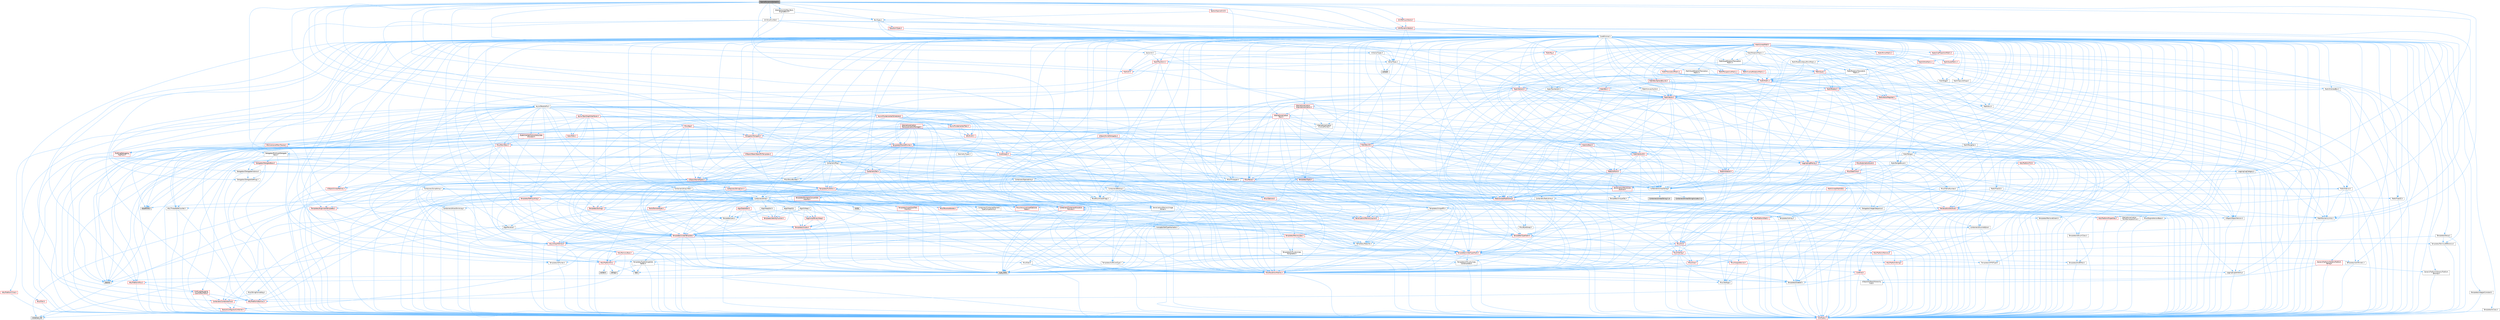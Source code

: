 digraph "SparseDynamicOctree3.h"
{
 // INTERACTIVE_SVG=YES
 // LATEX_PDF_SIZE
  bgcolor="transparent";
  edge [fontname=Helvetica,fontsize=10,labelfontname=Helvetica,labelfontsize=10];
  node [fontname=Helvetica,fontsize=10,shape=box,height=0.2,width=0.4];
  Node1 [id="Node000001",label="SparseDynamicOctree3.h",height=0.2,width=0.4,color="gray40", fillcolor="grey60", style="filled", fontcolor="black",tooltip=" "];
  Node1 -> Node2 [id="edge1_Node000001_Node000002",color="steelblue1",style="solid",tooltip=" "];
  Node2 [id="Node000002",label="Async/ParallelFor.h",height=0.2,width=0.4,color="grey40", fillcolor="white", style="filled",URL="$d2/da1/ParallelFor_8h.html",tooltip=" "];
  Node2 -> Node3 [id="edge2_Node000002_Node000003",color="steelblue1",style="solid",tooltip=" "];
  Node3 [id="Node000003",label="AutoRTFM.h",height=0.2,width=0.4,color="grey60", fillcolor="#E0E0E0", style="filled",tooltip=" "];
  Node2 -> Node4 [id="edge3_Node000002_Node000004",color="steelblue1",style="solid",tooltip=" "];
  Node4 [id="Node000004",label="Async/Fundamental/Scheduler.h",height=0.2,width=0.4,color="red", fillcolor="#FFF0F0", style="filled",URL="$d7/d7f/Scheduler_8h.html",tooltip=" "];
  Node4 -> Node5 [id="edge4_Node000004_Node000005",color="steelblue1",style="solid",tooltip=" "];
  Node5 [id="Node000005",label="Async/Fundamental/Task.h",height=0.2,width=0.4,color="red", fillcolor="#FFF0F0", style="filled",URL="$d6/d93/Async_2Fundamental_2Task_8h.html",tooltip=" "];
  Node5 -> Node6 [id="edge5_Node000005_Node000006",color="steelblue1",style="solid",tooltip=" "];
  Node6 [id="Node000006",label="Logging/LogMacros.h",height=0.2,width=0.4,color="red", fillcolor="#FFF0F0", style="filled",URL="$d0/d16/LogMacros_8h.html",tooltip=" "];
  Node6 -> Node7 [id="edge6_Node000006_Node000007",color="steelblue1",style="solid",tooltip=" "];
  Node7 [id="Node000007",label="Containers/UnrealString.h",height=0.2,width=0.4,color="grey40", fillcolor="white", style="filled",URL="$d5/dba/UnrealString_8h.html",tooltip=" "];
  Node7 -> Node8 [id="edge7_Node000007_Node000008",color="steelblue1",style="solid",tooltip=" "];
  Node8 [id="Node000008",label="Containers/UnrealStringIncludes.h.inl",height=0.2,width=0.4,color="grey60", fillcolor="#E0E0E0", style="filled",tooltip=" "];
  Node7 -> Node9 [id="edge8_Node000007_Node000009",color="steelblue1",style="solid",tooltip=" "];
  Node9 [id="Node000009",label="Containers/UnrealString.h.inl",height=0.2,width=0.4,color="grey60", fillcolor="#E0E0E0", style="filled",tooltip=" "];
  Node7 -> Node10 [id="edge9_Node000007_Node000010",color="steelblue1",style="solid",tooltip=" "];
  Node10 [id="Node000010",label="Misc/StringFormatArg.h",height=0.2,width=0.4,color="grey40", fillcolor="white", style="filled",URL="$d2/d16/StringFormatArg_8h.html",tooltip=" "];
  Node10 -> Node11 [id="edge10_Node000010_Node000011",color="steelblue1",style="solid",tooltip=" "];
  Node11 [id="Node000011",label="Containers/ContainersFwd.h",height=0.2,width=0.4,color="red", fillcolor="#FFF0F0", style="filled",URL="$d4/d0a/ContainersFwd_8h.html",tooltip=" "];
  Node11 -> Node22 [id="edge11_Node000011_Node000022",color="steelblue1",style="solid",tooltip=" "];
  Node22 [id="Node000022",label="CoreTypes.h",height=0.2,width=0.4,color="red", fillcolor="#FFF0F0", style="filled",URL="$dc/dec/CoreTypes_8h.html",tooltip=" "];
  Node11 -> Node26 [id="edge12_Node000011_Node000026",color="steelblue1",style="solid",tooltip=" "];
  Node26 [id="Node000026",label="Traits/IsContiguousContainer.h",height=0.2,width=0.4,color="red", fillcolor="#FFF0F0", style="filled",URL="$d5/d3c/IsContiguousContainer_8h.html",tooltip=" "];
  Node26 -> Node22 [id="edge13_Node000026_Node000022",color="steelblue1",style="solid",tooltip=" "];
  Node26 -> Node28 [id="edge14_Node000026_Node000028",color="steelblue1",style="solid",tooltip=" "];
  Node28 [id="Node000028",label="initializer_list",height=0.2,width=0.4,color="grey60", fillcolor="#E0E0E0", style="filled",tooltip=" "];
  Node6 -> Node22 [id="edge15_Node000006_Node000022",color="steelblue1",style="solid",tooltip=" "];
  Node6 -> Node29 [id="edge16_Node000006_Node000029",color="steelblue1",style="solid",tooltip=" "];
  Node29 [id="Node000029",label="Logging/LogCategory.h",height=0.2,width=0.4,color="grey40", fillcolor="white", style="filled",URL="$d9/d36/LogCategory_8h.html",tooltip=" "];
  Node29 -> Node22 [id="edge17_Node000029_Node000022",color="steelblue1",style="solid",tooltip=" "];
  Node29 -> Node30 [id="edge18_Node000029_Node000030",color="steelblue1",style="solid",tooltip=" "];
  Node30 [id="Node000030",label="Logging/LogVerbosity.h",height=0.2,width=0.4,color="grey40", fillcolor="white", style="filled",URL="$d2/d8f/LogVerbosity_8h.html",tooltip=" "];
  Node30 -> Node22 [id="edge19_Node000030_Node000022",color="steelblue1",style="solid",tooltip=" "];
  Node29 -> Node31 [id="edge20_Node000029_Node000031",color="steelblue1",style="solid",tooltip=" "];
  Node31 [id="Node000031",label="UObject/NameTypes.h",height=0.2,width=0.4,color="red", fillcolor="#FFF0F0", style="filled",URL="$d6/d35/NameTypes_8h.html",tooltip=" "];
  Node31 -> Node22 [id="edge21_Node000031_Node000022",color="steelblue1",style="solid",tooltip=" "];
  Node31 -> Node32 [id="edge22_Node000031_Node000032",color="steelblue1",style="solid",tooltip=" "];
  Node32 [id="Node000032",label="Misc/AssertionMacros.h",height=0.2,width=0.4,color="red", fillcolor="#FFF0F0", style="filled",URL="$d0/dfa/AssertionMacros_8h.html",tooltip=" "];
  Node32 -> Node22 [id="edge23_Node000032_Node000022",color="steelblue1",style="solid",tooltip=" "];
  Node32 -> Node33 [id="edge24_Node000032_Node000033",color="steelblue1",style="solid",tooltip=" "];
  Node33 [id="Node000033",label="HAL/PlatformMisc.h",height=0.2,width=0.4,color="red", fillcolor="#FFF0F0", style="filled",URL="$d0/df5/PlatformMisc_8h.html",tooltip=" "];
  Node33 -> Node22 [id="edge25_Node000033_Node000022",color="steelblue1",style="solid",tooltip=" "];
  Node33 -> Node57 [id="edge26_Node000033_Node000057",color="steelblue1",style="solid",tooltip=" "];
  Node57 [id="Node000057",label="ProfilingDebugging\l/CpuProfilerTrace.h",height=0.2,width=0.4,color="red", fillcolor="#FFF0F0", style="filled",URL="$da/dcb/CpuProfilerTrace_8h.html",tooltip=" "];
  Node57 -> Node22 [id="edge27_Node000057_Node000022",color="steelblue1",style="solid",tooltip=" "];
  Node57 -> Node11 [id="edge28_Node000057_Node000011",color="steelblue1",style="solid",tooltip=" "];
  Node57 -> Node58 [id="edge29_Node000057_Node000058",color="steelblue1",style="solid",tooltip=" "];
  Node58 [id="Node000058",label="HAL/PlatformAtomics.h",height=0.2,width=0.4,color="red", fillcolor="#FFF0F0", style="filled",URL="$d3/d36/PlatformAtomics_8h.html",tooltip=" "];
  Node58 -> Node22 [id="edge30_Node000058_Node000022",color="steelblue1",style="solid",tooltip=" "];
  Node32 -> Node65 [id="edge31_Node000032_Node000065",color="steelblue1",style="solid",tooltip=" "];
  Node65 [id="Node000065",label="Templates/EnableIf.h",height=0.2,width=0.4,color="grey40", fillcolor="white", style="filled",URL="$d7/d60/EnableIf_8h.html",tooltip=" "];
  Node65 -> Node22 [id="edge32_Node000065_Node000022",color="steelblue1",style="solid",tooltip=" "];
  Node32 -> Node71 [id="edge33_Node000032_Node000071",color="steelblue1",style="solid",tooltip=" "];
  Node71 [id="Node000071",label="Misc/VarArgs.h",height=0.2,width=0.4,color="grey40", fillcolor="white", style="filled",URL="$d5/d6f/VarArgs_8h.html",tooltip=" "];
  Node71 -> Node22 [id="edge34_Node000071_Node000022",color="steelblue1",style="solid",tooltip=" "];
  Node32 -> Node78 [id="edge35_Node000032_Node000078",color="steelblue1",style="solid",tooltip=" "];
  Node78 [id="Node000078",label="atomic",height=0.2,width=0.4,color="grey60", fillcolor="#E0E0E0", style="filled",tooltip=" "];
  Node31 -> Node79 [id="edge36_Node000031_Node000079",color="steelblue1",style="solid",tooltip=" "];
  Node79 [id="Node000079",label="HAL/UnrealMemory.h",height=0.2,width=0.4,color="red", fillcolor="#FFF0F0", style="filled",URL="$d9/d96/UnrealMemory_8h.html",tooltip=" "];
  Node79 -> Node22 [id="edge37_Node000079_Node000022",color="steelblue1",style="solid",tooltip=" "];
  Node79 -> Node83 [id="edge38_Node000079_Node000083",color="steelblue1",style="solid",tooltip=" "];
  Node83 [id="Node000083",label="HAL/MemoryBase.h",height=0.2,width=0.4,color="red", fillcolor="#FFF0F0", style="filled",URL="$d6/d9f/MemoryBase_8h.html",tooltip=" "];
  Node83 -> Node22 [id="edge39_Node000083_Node000022",color="steelblue1",style="solid",tooltip=" "];
  Node83 -> Node58 [id="edge40_Node000083_Node000058",color="steelblue1",style="solid",tooltip=" "];
  Node83 -> Node41 [id="edge41_Node000083_Node000041",color="steelblue1",style="solid",tooltip=" "];
  Node41 [id="Node000041",label="HAL/PlatformCrt.h",height=0.2,width=0.4,color="red", fillcolor="#FFF0F0", style="filled",URL="$d8/d75/PlatformCrt_8h.html",tooltip=" "];
  Node41 -> Node42 [id="edge42_Node000041_Node000042",color="steelblue1",style="solid",tooltip=" "];
  Node42 [id="Node000042",label="new",height=0.2,width=0.4,color="grey60", fillcolor="#E0E0E0", style="filled",tooltip=" "];
  Node41 -> Node43 [id="edge43_Node000041_Node000043",color="steelblue1",style="solid",tooltip=" "];
  Node43 [id="Node000043",label="wchar.h",height=0.2,width=0.4,color="grey60", fillcolor="#E0E0E0", style="filled",tooltip=" "];
  Node41 -> Node50 [id="edge44_Node000041_Node000050",color="steelblue1",style="solid",tooltip=" "];
  Node50 [id="Node000050",label="string.h",height=0.2,width=0.4,color="grey60", fillcolor="#E0E0E0", style="filled",tooltip=" "];
  Node83 -> Node84 [id="edge45_Node000083_Node000084",color="steelblue1",style="solid",tooltip=" "];
  Node84 [id="Node000084",label="Misc/Exec.h",height=0.2,width=0.4,color="grey40", fillcolor="white", style="filled",URL="$de/ddb/Exec_8h.html",tooltip=" "];
  Node84 -> Node22 [id="edge46_Node000084_Node000022",color="steelblue1",style="solid",tooltip=" "];
  Node84 -> Node32 [id="edge47_Node000084_Node000032",color="steelblue1",style="solid",tooltip=" "];
  Node83 -> Node85 [id="edge48_Node000083_Node000085",color="steelblue1",style="solid",tooltip=" "];
  Node85 [id="Node000085",label="Misc/OutputDevice.h",height=0.2,width=0.4,color="red", fillcolor="#FFF0F0", style="filled",URL="$d7/d32/OutputDevice_8h.html",tooltip=" "];
  Node85 -> Node37 [id="edge49_Node000085_Node000037",color="steelblue1",style="solid",tooltip=" "];
  Node37 [id="Node000037",label="CoreFwd.h",height=0.2,width=0.4,color="red", fillcolor="#FFF0F0", style="filled",URL="$d1/d1e/CoreFwd_8h.html",tooltip=" "];
  Node37 -> Node22 [id="edge50_Node000037_Node000022",color="steelblue1",style="solid",tooltip=" "];
  Node37 -> Node11 [id="edge51_Node000037_Node000011",color="steelblue1",style="solid",tooltip=" "];
  Node37 -> Node39 [id="edge52_Node000037_Node000039",color="steelblue1",style="solid",tooltip=" "];
  Node39 [id="Node000039",label="UObject/UObjectHierarchy\lFwd.h",height=0.2,width=0.4,color="grey40", fillcolor="white", style="filled",URL="$d3/d13/UObjectHierarchyFwd_8h.html",tooltip=" "];
  Node85 -> Node22 [id="edge53_Node000085_Node000022",color="steelblue1",style="solid",tooltip=" "];
  Node85 -> Node30 [id="edge54_Node000085_Node000030",color="steelblue1",style="solid",tooltip=" "];
  Node85 -> Node71 [id="edge55_Node000085_Node000071",color="steelblue1",style="solid",tooltip=" "];
  Node79 -> Node95 [id="edge56_Node000079_Node000095",color="steelblue1",style="solid",tooltip=" "];
  Node95 [id="Node000095",label="HAL/PlatformMemory.h",height=0.2,width=0.4,color="red", fillcolor="#FFF0F0", style="filled",URL="$de/d68/PlatformMemory_8h.html",tooltip=" "];
  Node95 -> Node22 [id="edge57_Node000095_Node000022",color="steelblue1",style="solid",tooltip=" "];
  Node79 -> Node98 [id="edge58_Node000079_Node000098",color="steelblue1",style="solid",tooltip=" "];
  Node98 [id="Node000098",label="Templates/IsPointer.h",height=0.2,width=0.4,color="grey40", fillcolor="white", style="filled",URL="$d7/d05/IsPointer_8h.html",tooltip=" "];
  Node98 -> Node22 [id="edge59_Node000098_Node000022",color="steelblue1",style="solid",tooltip=" "];
  Node31 -> Node99 [id="edge60_Node000031_Node000099",color="steelblue1",style="solid",tooltip=" "];
  Node99 [id="Node000099",label="Templates/UnrealTypeTraits.h",height=0.2,width=0.4,color="red", fillcolor="#FFF0F0", style="filled",URL="$d2/d2d/UnrealTypeTraits_8h.html",tooltip=" "];
  Node99 -> Node22 [id="edge61_Node000099_Node000022",color="steelblue1",style="solid",tooltip=" "];
  Node99 -> Node98 [id="edge62_Node000099_Node000098",color="steelblue1",style="solid",tooltip=" "];
  Node99 -> Node32 [id="edge63_Node000099_Node000032",color="steelblue1",style="solid",tooltip=" "];
  Node99 -> Node91 [id="edge64_Node000099_Node000091",color="steelblue1",style="solid",tooltip=" "];
  Node91 [id="Node000091",label="Templates/AndOrNot.h",height=0.2,width=0.4,color="grey40", fillcolor="white", style="filled",URL="$db/d0a/AndOrNot_8h.html",tooltip=" "];
  Node91 -> Node22 [id="edge65_Node000091_Node000022",color="steelblue1",style="solid",tooltip=" "];
  Node99 -> Node65 [id="edge66_Node000099_Node000065",color="steelblue1",style="solid",tooltip=" "];
  Node99 -> Node100 [id="edge67_Node000099_Node000100",color="steelblue1",style="solid",tooltip=" "];
  Node100 [id="Node000100",label="Templates/IsArithmetic.h",height=0.2,width=0.4,color="grey40", fillcolor="white", style="filled",URL="$d2/d5d/IsArithmetic_8h.html",tooltip=" "];
  Node100 -> Node22 [id="edge68_Node000100_Node000022",color="steelblue1",style="solid",tooltip=" "];
  Node99 -> Node102 [id="edge69_Node000099_Node000102",color="steelblue1",style="solid",tooltip=" "];
  Node102 [id="Node000102",label="Templates/IsPODType.h",height=0.2,width=0.4,color="grey40", fillcolor="white", style="filled",URL="$d7/db1/IsPODType_8h.html",tooltip=" "];
  Node102 -> Node22 [id="edge70_Node000102_Node000022",color="steelblue1",style="solid",tooltip=" "];
  Node99 -> Node103 [id="edge71_Node000099_Node000103",color="steelblue1",style="solid",tooltip=" "];
  Node103 [id="Node000103",label="Templates/IsUECoreType.h",height=0.2,width=0.4,color="grey40", fillcolor="white", style="filled",URL="$d1/db8/IsUECoreType_8h.html",tooltip=" "];
  Node103 -> Node22 [id="edge72_Node000103_Node000022",color="steelblue1",style="solid",tooltip=" "];
  Node103 -> Node15 [id="edge73_Node000103_Node000015",color="steelblue1",style="solid",tooltip=" "];
  Node15 [id="Node000015",label="type_traits",height=0.2,width=0.4,color="grey60", fillcolor="#E0E0E0", style="filled",tooltip=" "];
  Node99 -> Node92 [id="edge74_Node000099_Node000092",color="steelblue1",style="solid",tooltip=" "];
  Node92 [id="Node000092",label="Templates/IsTriviallyCopy\lConstructible.h",height=0.2,width=0.4,color="grey40", fillcolor="white", style="filled",URL="$d3/d78/IsTriviallyCopyConstructible_8h.html",tooltip=" "];
  Node92 -> Node22 [id="edge75_Node000092_Node000022",color="steelblue1",style="solid",tooltip=" "];
  Node92 -> Node15 [id="edge76_Node000092_Node000015",color="steelblue1",style="solid",tooltip=" "];
  Node31 -> Node104 [id="edge77_Node000031_Node000104",color="steelblue1",style="solid",tooltip=" "];
  Node104 [id="Node000104",label="Templates/UnrealTemplate.h",height=0.2,width=0.4,color="red", fillcolor="#FFF0F0", style="filled",URL="$d4/d24/UnrealTemplate_8h.html",tooltip=" "];
  Node104 -> Node22 [id="edge78_Node000104_Node000022",color="steelblue1",style="solid",tooltip=" "];
  Node104 -> Node98 [id="edge79_Node000104_Node000098",color="steelblue1",style="solid",tooltip=" "];
  Node104 -> Node79 [id="edge80_Node000104_Node000079",color="steelblue1",style="solid",tooltip=" "];
  Node104 -> Node99 [id="edge81_Node000104_Node000099",color="steelblue1",style="solid",tooltip=" "];
  Node104 -> Node107 [id="edge82_Node000104_Node000107",color="steelblue1",style="solid",tooltip=" "];
  Node107 [id="Node000107",label="Templates/RemoveReference.h",height=0.2,width=0.4,color="grey40", fillcolor="white", style="filled",URL="$da/dbe/RemoveReference_8h.html",tooltip=" "];
  Node107 -> Node22 [id="edge83_Node000107_Node000022",color="steelblue1",style="solid",tooltip=" "];
  Node104 -> Node73 [id="edge84_Node000104_Node000073",color="steelblue1",style="solid",tooltip=" "];
  Node73 [id="Node000073",label="Templates/Requires.h",height=0.2,width=0.4,color="grey40", fillcolor="white", style="filled",URL="$dc/d96/Requires_8h.html",tooltip=" "];
  Node73 -> Node65 [id="edge85_Node000073_Node000065",color="steelblue1",style="solid",tooltip=" "];
  Node73 -> Node15 [id="edge86_Node000073_Node000015",color="steelblue1",style="solid",tooltip=" "];
  Node104 -> Node108 [id="edge87_Node000104_Node000108",color="steelblue1",style="solid",tooltip=" "];
  Node108 [id="Node000108",label="Templates/TypeCompatible\lBytes.h",height=0.2,width=0.4,color="grey40", fillcolor="white", style="filled",URL="$df/d0a/TypeCompatibleBytes_8h.html",tooltip=" "];
  Node108 -> Node22 [id="edge88_Node000108_Node000022",color="steelblue1",style="solid",tooltip=" "];
  Node108 -> Node50 [id="edge89_Node000108_Node000050",color="steelblue1",style="solid",tooltip=" "];
  Node108 -> Node42 [id="edge90_Node000108_Node000042",color="steelblue1",style="solid",tooltip=" "];
  Node108 -> Node15 [id="edge91_Node000108_Node000015",color="steelblue1",style="solid",tooltip=" "];
  Node104 -> Node26 [id="edge92_Node000104_Node000026",color="steelblue1",style="solid",tooltip=" "];
  Node104 -> Node15 [id="edge93_Node000104_Node000015",color="steelblue1",style="solid",tooltip=" "];
  Node31 -> Node7 [id="edge94_Node000031_Node000007",color="steelblue1",style="solid",tooltip=" "];
  Node31 -> Node113 [id="edge95_Node000031_Node000113",color="steelblue1",style="solid",tooltip=" "];
  Node113 [id="Node000113",label="Containers/StringConv.h",height=0.2,width=0.4,color="red", fillcolor="#FFF0F0", style="filled",URL="$d3/ddf/StringConv_8h.html",tooltip=" "];
  Node113 -> Node22 [id="edge96_Node000113_Node000022",color="steelblue1",style="solid",tooltip=" "];
  Node113 -> Node32 [id="edge97_Node000113_Node000032",color="steelblue1",style="solid",tooltip=" "];
  Node113 -> Node114 [id="edge98_Node000113_Node000114",color="steelblue1",style="solid",tooltip=" "];
  Node114 [id="Node000114",label="Containers/ContainerAllocation\lPolicies.h",height=0.2,width=0.4,color="red", fillcolor="#FFF0F0", style="filled",URL="$d7/dff/ContainerAllocationPolicies_8h.html",tooltip=" "];
  Node114 -> Node22 [id="edge99_Node000114_Node000022",color="steelblue1",style="solid",tooltip=" "];
  Node114 -> Node114 [id="edge100_Node000114_Node000114",color="steelblue1",style="solid",tooltip=" "];
  Node114 -> Node116 [id="edge101_Node000114_Node000116",color="steelblue1",style="solid",tooltip=" "];
  Node116 [id="Node000116",label="HAL/PlatformMath.h",height=0.2,width=0.4,color="red", fillcolor="#FFF0F0", style="filled",URL="$dc/d53/PlatformMath_8h.html",tooltip=" "];
  Node116 -> Node22 [id="edge102_Node000116_Node000022",color="steelblue1",style="solid",tooltip=" "];
  Node114 -> Node79 [id="edge103_Node000114_Node000079",color="steelblue1",style="solid",tooltip=" "];
  Node114 -> Node51 [id="edge104_Node000114_Node000051",color="steelblue1",style="solid",tooltip=" "];
  Node51 [id="Node000051",label="Math/NumericLimits.h",height=0.2,width=0.4,color="grey40", fillcolor="white", style="filled",URL="$df/d1b/NumericLimits_8h.html",tooltip=" "];
  Node51 -> Node22 [id="edge105_Node000051_Node000022",color="steelblue1",style="solid",tooltip=" "];
  Node114 -> Node32 [id="edge106_Node000114_Node000032",color="steelblue1",style="solid",tooltip=" "];
  Node114 -> Node125 [id="edge107_Node000114_Node000125",color="steelblue1",style="solid",tooltip=" "];
  Node125 [id="Node000125",label="Templates/MemoryOps.h",height=0.2,width=0.4,color="red", fillcolor="#FFF0F0", style="filled",URL="$db/dea/MemoryOps_8h.html",tooltip=" "];
  Node125 -> Node22 [id="edge108_Node000125_Node000022",color="steelblue1",style="solid",tooltip=" "];
  Node125 -> Node79 [id="edge109_Node000125_Node000079",color="steelblue1",style="solid",tooltip=" "];
  Node125 -> Node93 [id="edge110_Node000125_Node000093",color="steelblue1",style="solid",tooltip=" "];
  Node93 [id="Node000093",label="Templates/IsTriviallyCopy\lAssignable.h",height=0.2,width=0.4,color="grey40", fillcolor="white", style="filled",URL="$d2/df2/IsTriviallyCopyAssignable_8h.html",tooltip=" "];
  Node93 -> Node22 [id="edge111_Node000093_Node000022",color="steelblue1",style="solid",tooltip=" "];
  Node93 -> Node15 [id="edge112_Node000093_Node000015",color="steelblue1",style="solid",tooltip=" "];
  Node125 -> Node92 [id="edge113_Node000125_Node000092",color="steelblue1",style="solid",tooltip=" "];
  Node125 -> Node73 [id="edge114_Node000125_Node000073",color="steelblue1",style="solid",tooltip=" "];
  Node125 -> Node99 [id="edge115_Node000125_Node000099",color="steelblue1",style="solid",tooltip=" "];
  Node125 -> Node42 [id="edge116_Node000125_Node000042",color="steelblue1",style="solid",tooltip=" "];
  Node125 -> Node15 [id="edge117_Node000125_Node000015",color="steelblue1",style="solid",tooltip=" "];
  Node114 -> Node108 [id="edge118_Node000114_Node000108",color="steelblue1",style="solid",tooltip=" "];
  Node114 -> Node15 [id="edge119_Node000114_Node000015",color="steelblue1",style="solid",tooltip=" "];
  Node113 -> Node126 [id="edge120_Node000113_Node000126",color="steelblue1",style="solid",tooltip=" "];
  Node126 [id="Node000126",label="Containers/Array.h",height=0.2,width=0.4,color="grey40", fillcolor="white", style="filled",URL="$df/dd0/Array_8h.html",tooltip=" "];
  Node126 -> Node22 [id="edge121_Node000126_Node000022",color="steelblue1",style="solid",tooltip=" "];
  Node126 -> Node32 [id="edge122_Node000126_Node000032",color="steelblue1",style="solid",tooltip=" "];
  Node126 -> Node127 [id="edge123_Node000126_Node000127",color="steelblue1",style="solid",tooltip=" "];
  Node127 [id="Node000127",label="Misc/IntrusiveUnsetOptional\lState.h",height=0.2,width=0.4,color="red", fillcolor="#FFF0F0", style="filled",URL="$d2/d0a/IntrusiveUnsetOptionalState_8h.html",tooltip=" "];
  Node126 -> Node129 [id="edge124_Node000126_Node000129",color="steelblue1",style="solid",tooltip=" "];
  Node129 [id="Node000129",label="Misc/ReverseIterate.h",height=0.2,width=0.4,color="red", fillcolor="#FFF0F0", style="filled",URL="$db/de3/ReverseIterate_8h.html",tooltip=" "];
  Node126 -> Node79 [id="edge125_Node000126_Node000079",color="steelblue1",style="solid",tooltip=" "];
  Node126 -> Node99 [id="edge126_Node000126_Node000099",color="steelblue1",style="solid",tooltip=" "];
  Node126 -> Node104 [id="edge127_Node000126_Node000104",color="steelblue1",style="solid",tooltip=" "];
  Node126 -> Node131 [id="edge128_Node000126_Node000131",color="steelblue1",style="solid",tooltip=" "];
  Node131 [id="Node000131",label="Containers/AllowShrinking.h",height=0.2,width=0.4,color="grey40", fillcolor="white", style="filled",URL="$d7/d1a/AllowShrinking_8h.html",tooltip=" "];
  Node131 -> Node22 [id="edge129_Node000131_Node000022",color="steelblue1",style="solid",tooltip=" "];
  Node126 -> Node114 [id="edge130_Node000126_Node000114",color="steelblue1",style="solid",tooltip=" "];
  Node126 -> Node132 [id="edge131_Node000126_Node000132",color="steelblue1",style="solid",tooltip=" "];
  Node132 [id="Node000132",label="Containers/ContainerElement\lTypeCompatibility.h",height=0.2,width=0.4,color="grey40", fillcolor="white", style="filled",URL="$df/ddf/ContainerElementTypeCompatibility_8h.html",tooltip=" "];
  Node132 -> Node22 [id="edge132_Node000132_Node000022",color="steelblue1",style="solid",tooltip=" "];
  Node132 -> Node99 [id="edge133_Node000132_Node000099",color="steelblue1",style="solid",tooltip=" "];
  Node126 -> Node133 [id="edge134_Node000126_Node000133",color="steelblue1",style="solid",tooltip=" "];
  Node133 [id="Node000133",label="Serialization/Archive.h",height=0.2,width=0.4,color="red", fillcolor="#FFF0F0", style="filled",URL="$d7/d3b/Archive_8h.html",tooltip=" "];
  Node133 -> Node37 [id="edge135_Node000133_Node000037",color="steelblue1",style="solid",tooltip=" "];
  Node133 -> Node22 [id="edge136_Node000133_Node000022",color="steelblue1",style="solid",tooltip=" "];
  Node133 -> Node134 [id="edge137_Node000133_Node000134",color="steelblue1",style="solid",tooltip=" "];
  Node134 [id="Node000134",label="HAL/PlatformProperties.h",height=0.2,width=0.4,color="red", fillcolor="#FFF0F0", style="filled",URL="$d9/db0/PlatformProperties_8h.html",tooltip=" "];
  Node134 -> Node22 [id="edge138_Node000134_Node000022",color="steelblue1",style="solid",tooltip=" "];
  Node133 -> Node137 [id="edge139_Node000133_Node000137",color="steelblue1",style="solid",tooltip=" "];
  Node137 [id="Node000137",label="Internationalization\l/TextNamespaceFwd.h",height=0.2,width=0.4,color="grey40", fillcolor="white", style="filled",URL="$d8/d97/TextNamespaceFwd_8h.html",tooltip=" "];
  Node137 -> Node22 [id="edge140_Node000137_Node000022",color="steelblue1",style="solid",tooltip=" "];
  Node133 -> Node32 [id="edge141_Node000133_Node000032",color="steelblue1",style="solid",tooltip=" "];
  Node133 -> Node138 [id="edge142_Node000133_Node000138",color="steelblue1",style="solid",tooltip=" "];
  Node138 [id="Node000138",label="Misc/EngineVersionBase.h",height=0.2,width=0.4,color="grey40", fillcolor="white", style="filled",URL="$d5/d2b/EngineVersionBase_8h.html",tooltip=" "];
  Node138 -> Node22 [id="edge143_Node000138_Node000022",color="steelblue1",style="solid",tooltip=" "];
  Node133 -> Node71 [id="edge144_Node000133_Node000071",color="steelblue1",style="solid",tooltip=" "];
  Node133 -> Node65 [id="edge145_Node000133_Node000065",color="steelblue1",style="solid",tooltip=" "];
  Node133 -> Node141 [id="edge146_Node000133_Node000141",color="steelblue1",style="solid",tooltip=" "];
  Node141 [id="Node000141",label="Templates/IsEnumClass.h",height=0.2,width=0.4,color="grey40", fillcolor="white", style="filled",URL="$d7/d15/IsEnumClass_8h.html",tooltip=" "];
  Node141 -> Node22 [id="edge147_Node000141_Node000022",color="steelblue1",style="solid",tooltip=" "];
  Node141 -> Node91 [id="edge148_Node000141_Node000091",color="steelblue1",style="solid",tooltip=" "];
  Node133 -> Node104 [id="edge149_Node000133_Node000104",color="steelblue1",style="solid",tooltip=" "];
  Node133 -> Node142 [id="edge150_Node000133_Node000142",color="steelblue1",style="solid",tooltip=" "];
  Node142 [id="Node000142",label="UObject/ObjectVersion.h",height=0.2,width=0.4,color="grey40", fillcolor="white", style="filled",URL="$da/d63/ObjectVersion_8h.html",tooltip=" "];
  Node142 -> Node22 [id="edge151_Node000142_Node000022",color="steelblue1",style="solid",tooltip=" "];
  Node126 -> Node143 [id="edge152_Node000126_Node000143",color="steelblue1",style="solid",tooltip=" "];
  Node143 [id="Node000143",label="Serialization/MemoryImage\lWriter.h",height=0.2,width=0.4,color="grey40", fillcolor="white", style="filled",URL="$d0/d08/MemoryImageWriter_8h.html",tooltip=" "];
  Node143 -> Node22 [id="edge153_Node000143_Node000022",color="steelblue1",style="solid",tooltip=" "];
  Node143 -> Node144 [id="edge154_Node000143_Node000144",color="steelblue1",style="solid",tooltip=" "];
  Node144 [id="Node000144",label="Serialization/MemoryLayout.h",height=0.2,width=0.4,color="red", fillcolor="#FFF0F0", style="filled",URL="$d7/d66/MemoryLayout_8h.html",tooltip=" "];
  Node144 -> Node147 [id="edge155_Node000144_Node000147",color="steelblue1",style="solid",tooltip=" "];
  Node147 [id="Node000147",label="Containers/EnumAsByte.h",height=0.2,width=0.4,color="grey40", fillcolor="white", style="filled",URL="$d6/d9a/EnumAsByte_8h.html",tooltip=" "];
  Node147 -> Node22 [id="edge156_Node000147_Node000022",color="steelblue1",style="solid",tooltip=" "];
  Node147 -> Node102 [id="edge157_Node000147_Node000102",color="steelblue1",style="solid",tooltip=" "];
  Node147 -> Node148 [id="edge158_Node000147_Node000148",color="steelblue1",style="solid",tooltip=" "];
  Node148 [id="Node000148",label="Templates/TypeHash.h",height=0.2,width=0.4,color="red", fillcolor="#FFF0F0", style="filled",URL="$d1/d62/TypeHash_8h.html",tooltip=" "];
  Node148 -> Node22 [id="edge159_Node000148_Node000022",color="steelblue1",style="solid",tooltip=" "];
  Node148 -> Node73 [id="edge160_Node000148_Node000073",color="steelblue1",style="solid",tooltip=" "];
  Node148 -> Node149 [id="edge161_Node000148_Node000149",color="steelblue1",style="solid",tooltip=" "];
  Node149 [id="Node000149",label="Misc/Crc.h",height=0.2,width=0.4,color="red", fillcolor="#FFF0F0", style="filled",URL="$d4/dd2/Crc_8h.html",tooltip=" "];
  Node149 -> Node22 [id="edge162_Node000149_Node000022",color="steelblue1",style="solid",tooltip=" "];
  Node149 -> Node81 [id="edge163_Node000149_Node000081",color="steelblue1",style="solid",tooltip=" "];
  Node81 [id="Node000081",label="HAL/PlatformString.h",height=0.2,width=0.4,color="red", fillcolor="#FFF0F0", style="filled",URL="$db/db5/PlatformString_8h.html",tooltip=" "];
  Node81 -> Node22 [id="edge164_Node000081_Node000022",color="steelblue1",style="solid",tooltip=" "];
  Node149 -> Node32 [id="edge165_Node000149_Node000032",color="steelblue1",style="solid",tooltip=" "];
  Node149 -> Node150 [id="edge166_Node000149_Node000150",color="steelblue1",style="solid",tooltip=" "];
  Node150 [id="Node000150",label="Misc/CString.h",height=0.2,width=0.4,color="red", fillcolor="#FFF0F0", style="filled",URL="$d2/d49/CString_8h.html",tooltip=" "];
  Node150 -> Node22 [id="edge167_Node000150_Node000022",color="steelblue1",style="solid",tooltip=" "];
  Node150 -> Node41 [id="edge168_Node000150_Node000041",color="steelblue1",style="solid",tooltip=" "];
  Node150 -> Node81 [id="edge169_Node000150_Node000081",color="steelblue1",style="solid",tooltip=" "];
  Node150 -> Node32 [id="edge170_Node000150_Node000032",color="steelblue1",style="solid",tooltip=" "];
  Node150 -> Node151 [id="edge171_Node000150_Node000151",color="steelblue1",style="solid",tooltip=" "];
  Node151 [id="Node000151",label="Misc/Char.h",height=0.2,width=0.4,color="red", fillcolor="#FFF0F0", style="filled",URL="$d0/d58/Char_8h.html",tooltip=" "];
  Node151 -> Node22 [id="edge172_Node000151_Node000022",color="steelblue1",style="solid",tooltip=" "];
  Node151 -> Node15 [id="edge173_Node000151_Node000015",color="steelblue1",style="solid",tooltip=" "];
  Node150 -> Node71 [id="edge174_Node000150_Node000071",color="steelblue1",style="solid",tooltip=" "];
  Node149 -> Node151 [id="edge175_Node000149_Node000151",color="steelblue1",style="solid",tooltip=" "];
  Node149 -> Node99 [id="edge176_Node000149_Node000099",color="steelblue1",style="solid",tooltip=" "];
  Node148 -> Node15 [id="edge177_Node000148_Node000015",color="steelblue1",style="solid",tooltip=" "];
  Node144 -> Node79 [id="edge178_Node000144_Node000079",color="steelblue1",style="solid",tooltip=" "];
  Node144 -> Node65 [id="edge179_Node000144_Node000065",color="steelblue1",style="solid",tooltip=" "];
  Node144 -> Node104 [id="edge180_Node000144_Node000104",color="steelblue1",style="solid",tooltip=" "];
  Node126 -> Node157 [id="edge181_Node000126_Node000157",color="steelblue1",style="solid",tooltip=" "];
  Node157 [id="Node000157",label="Algo/Heapify.h",height=0.2,width=0.4,color="grey40", fillcolor="white", style="filled",URL="$d0/d2a/Heapify_8h.html",tooltip=" "];
  Node157 -> Node158 [id="edge182_Node000157_Node000158",color="steelblue1",style="solid",tooltip=" "];
  Node158 [id="Node000158",label="Algo/Impl/BinaryHeap.h",height=0.2,width=0.4,color="red", fillcolor="#FFF0F0", style="filled",URL="$d7/da3/Algo_2Impl_2BinaryHeap_8h.html",tooltip=" "];
  Node158 -> Node159 [id="edge183_Node000158_Node000159",color="steelblue1",style="solid",tooltip=" "];
  Node159 [id="Node000159",label="Templates/Invoke.h",height=0.2,width=0.4,color="red", fillcolor="#FFF0F0", style="filled",URL="$d7/deb/Invoke_8h.html",tooltip=" "];
  Node159 -> Node22 [id="edge184_Node000159_Node000022",color="steelblue1",style="solid",tooltip=" "];
  Node159 -> Node104 [id="edge185_Node000159_Node000104",color="steelblue1",style="solid",tooltip=" "];
  Node159 -> Node15 [id="edge186_Node000159_Node000015",color="steelblue1",style="solid",tooltip=" "];
  Node158 -> Node15 [id="edge187_Node000158_Node000015",color="steelblue1",style="solid",tooltip=" "];
  Node157 -> Node163 [id="edge188_Node000157_Node000163",color="steelblue1",style="solid",tooltip=" "];
  Node163 [id="Node000163",label="Templates/IdentityFunctor.h",height=0.2,width=0.4,color="red", fillcolor="#FFF0F0", style="filled",URL="$d7/d2e/IdentityFunctor_8h.html",tooltip=" "];
  Node157 -> Node159 [id="edge189_Node000157_Node000159",color="steelblue1",style="solid",tooltip=" "];
  Node157 -> Node164 [id="edge190_Node000157_Node000164",color="steelblue1",style="solid",tooltip=" "];
  Node164 [id="Node000164",label="Templates/Less.h",height=0.2,width=0.4,color="grey40", fillcolor="white", style="filled",URL="$de/dc8/Less_8h.html",tooltip=" "];
  Node164 -> Node22 [id="edge191_Node000164_Node000022",color="steelblue1",style="solid",tooltip=" "];
  Node164 -> Node104 [id="edge192_Node000164_Node000104",color="steelblue1",style="solid",tooltip=" "];
  Node157 -> Node104 [id="edge193_Node000157_Node000104",color="steelblue1",style="solid",tooltip=" "];
  Node126 -> Node165 [id="edge194_Node000126_Node000165",color="steelblue1",style="solid",tooltip=" "];
  Node165 [id="Node000165",label="Algo/HeapSort.h",height=0.2,width=0.4,color="grey40", fillcolor="white", style="filled",URL="$d3/d92/HeapSort_8h.html",tooltip=" "];
  Node165 -> Node158 [id="edge195_Node000165_Node000158",color="steelblue1",style="solid",tooltip=" "];
  Node165 -> Node163 [id="edge196_Node000165_Node000163",color="steelblue1",style="solid",tooltip=" "];
  Node165 -> Node164 [id="edge197_Node000165_Node000164",color="steelblue1",style="solid",tooltip=" "];
  Node165 -> Node104 [id="edge198_Node000165_Node000104",color="steelblue1",style="solid",tooltip=" "];
  Node126 -> Node166 [id="edge199_Node000126_Node000166",color="steelblue1",style="solid",tooltip=" "];
  Node166 [id="Node000166",label="Algo/IsHeap.h",height=0.2,width=0.4,color="grey40", fillcolor="white", style="filled",URL="$de/d32/IsHeap_8h.html",tooltip=" "];
  Node166 -> Node158 [id="edge200_Node000166_Node000158",color="steelblue1",style="solid",tooltip=" "];
  Node166 -> Node163 [id="edge201_Node000166_Node000163",color="steelblue1",style="solid",tooltip=" "];
  Node166 -> Node159 [id="edge202_Node000166_Node000159",color="steelblue1",style="solid",tooltip=" "];
  Node166 -> Node164 [id="edge203_Node000166_Node000164",color="steelblue1",style="solid",tooltip=" "];
  Node166 -> Node104 [id="edge204_Node000166_Node000104",color="steelblue1",style="solid",tooltip=" "];
  Node126 -> Node158 [id="edge205_Node000126_Node000158",color="steelblue1",style="solid",tooltip=" "];
  Node126 -> Node167 [id="edge206_Node000126_Node000167",color="steelblue1",style="solid",tooltip=" "];
  Node167 [id="Node000167",label="Algo/StableSort.h",height=0.2,width=0.4,color="red", fillcolor="#FFF0F0", style="filled",URL="$d7/d3c/StableSort_8h.html",tooltip=" "];
  Node167 -> Node163 [id="edge207_Node000167_Node000163",color="steelblue1",style="solid",tooltip=" "];
  Node167 -> Node159 [id="edge208_Node000167_Node000159",color="steelblue1",style="solid",tooltip=" "];
  Node167 -> Node164 [id="edge209_Node000167_Node000164",color="steelblue1",style="solid",tooltip=" "];
  Node167 -> Node104 [id="edge210_Node000167_Node000104",color="steelblue1",style="solid",tooltip=" "];
  Node126 -> Node170 [id="edge211_Node000126_Node000170",color="steelblue1",style="solid",tooltip=" "];
  Node170 [id="Node000170",label="Concepts/GetTypeHashable.h",height=0.2,width=0.4,color="grey40", fillcolor="white", style="filled",URL="$d3/da2/GetTypeHashable_8h.html",tooltip=" "];
  Node170 -> Node22 [id="edge212_Node000170_Node000022",color="steelblue1",style="solid",tooltip=" "];
  Node170 -> Node148 [id="edge213_Node000170_Node000148",color="steelblue1",style="solid",tooltip=" "];
  Node126 -> Node163 [id="edge214_Node000126_Node000163",color="steelblue1",style="solid",tooltip=" "];
  Node126 -> Node159 [id="edge215_Node000126_Node000159",color="steelblue1",style="solid",tooltip=" "];
  Node126 -> Node164 [id="edge216_Node000126_Node000164",color="steelblue1",style="solid",tooltip=" "];
  Node126 -> Node171 [id="edge217_Node000126_Node000171",color="steelblue1",style="solid",tooltip=" "];
  Node171 [id="Node000171",label="Templates/LosesQualifiers\lFromTo.h",height=0.2,width=0.4,color="red", fillcolor="#FFF0F0", style="filled",URL="$d2/db3/LosesQualifiersFromTo_8h.html",tooltip=" "];
  Node171 -> Node15 [id="edge218_Node000171_Node000015",color="steelblue1",style="solid",tooltip=" "];
  Node126 -> Node73 [id="edge219_Node000126_Node000073",color="steelblue1",style="solid",tooltip=" "];
  Node126 -> Node172 [id="edge220_Node000126_Node000172",color="steelblue1",style="solid",tooltip=" "];
  Node172 [id="Node000172",label="Templates/Sorting.h",height=0.2,width=0.4,color="red", fillcolor="#FFF0F0", style="filled",URL="$d3/d9e/Sorting_8h.html",tooltip=" "];
  Node172 -> Node22 [id="edge221_Node000172_Node000022",color="steelblue1",style="solid",tooltip=" "];
  Node172 -> Node116 [id="edge222_Node000172_Node000116",color="steelblue1",style="solid",tooltip=" "];
  Node172 -> Node164 [id="edge223_Node000172_Node000164",color="steelblue1",style="solid",tooltip=" "];
  Node126 -> Node176 [id="edge224_Node000126_Node000176",color="steelblue1",style="solid",tooltip=" "];
  Node176 [id="Node000176",label="Templates/AlignmentTemplates.h",height=0.2,width=0.4,color="red", fillcolor="#FFF0F0", style="filled",URL="$dd/d32/AlignmentTemplates_8h.html",tooltip=" "];
  Node176 -> Node22 [id="edge225_Node000176_Node000022",color="steelblue1",style="solid",tooltip=" "];
  Node176 -> Node98 [id="edge226_Node000176_Node000098",color="steelblue1",style="solid",tooltip=" "];
  Node126 -> Node36 [id="edge227_Node000126_Node000036",color="steelblue1",style="solid",tooltip=" "];
  Node36 [id="Node000036",label="Traits/ElementType.h",height=0.2,width=0.4,color="red", fillcolor="#FFF0F0", style="filled",URL="$d5/d4f/ElementType_8h.html",tooltip=" "];
  Node36 -> Node28 [id="edge228_Node000036_Node000028",color="steelblue1",style="solid",tooltip=" "];
  Node36 -> Node15 [id="edge229_Node000036_Node000015",color="steelblue1",style="solid",tooltip=" "];
  Node126 -> Node122 [id="edge230_Node000126_Node000122",color="steelblue1",style="solid",tooltip=" "];
  Node122 [id="Node000122",label="limits",height=0.2,width=0.4,color="grey60", fillcolor="#E0E0E0", style="filled",tooltip=" "];
  Node126 -> Node15 [id="edge231_Node000126_Node000015",color="steelblue1",style="solid",tooltip=" "];
  Node113 -> Node150 [id="edge232_Node000113_Node000150",color="steelblue1",style="solid",tooltip=" "];
  Node113 -> Node177 [id="edge233_Node000113_Node000177",color="steelblue1",style="solid",tooltip=" "];
  Node177 [id="Node000177",label="Templates/IsArray.h",height=0.2,width=0.4,color="grey40", fillcolor="white", style="filled",URL="$d8/d8d/IsArray_8h.html",tooltip=" "];
  Node177 -> Node22 [id="edge234_Node000177_Node000022",color="steelblue1",style="solid",tooltip=" "];
  Node113 -> Node104 [id="edge235_Node000113_Node000104",color="steelblue1",style="solid",tooltip=" "];
  Node113 -> Node99 [id="edge236_Node000113_Node000099",color="steelblue1",style="solid",tooltip=" "];
  Node113 -> Node36 [id="edge237_Node000113_Node000036",color="steelblue1",style="solid",tooltip=" "];
  Node113 -> Node26 [id="edge238_Node000113_Node000026",color="steelblue1",style="solid",tooltip=" "];
  Node113 -> Node15 [id="edge239_Node000113_Node000015",color="steelblue1",style="solid",tooltip=" "];
  Node31 -> Node178 [id="edge240_Node000031_Node000178",color="steelblue1",style="solid",tooltip=" "];
  Node178 [id="Node000178",label="UObject/UnrealNames.h",height=0.2,width=0.4,color="red", fillcolor="#FFF0F0", style="filled",URL="$d8/db1/UnrealNames_8h.html",tooltip=" "];
  Node178 -> Node22 [id="edge241_Node000178_Node000022",color="steelblue1",style="solid",tooltip=" "];
  Node31 -> Node144 [id="edge242_Node000031_Node000144",color="steelblue1",style="solid",tooltip=" "];
  Node31 -> Node127 [id="edge243_Node000031_Node000127",color="steelblue1",style="solid",tooltip=" "];
  Node6 -> Node30 [id="edge244_Node000006_Node000030",color="steelblue1",style="solid",tooltip=" "];
  Node6 -> Node32 [id="edge245_Node000006_Node000032",color="steelblue1",style="solid",tooltip=" "];
  Node6 -> Node71 [id="edge246_Node000006_Node000071",color="steelblue1",style="solid",tooltip=" "];
  Node6 -> Node65 [id="edge247_Node000006_Node000065",color="steelblue1",style="solid",tooltip=" "];
  Node6 -> Node15 [id="edge248_Node000006_Node000015",color="steelblue1",style="solid",tooltip=" "];
  Node5 -> Node53 [id="edge249_Node000005_Node000053",color="steelblue1",style="solid",tooltip=" "];
  Node53 [id="Node000053",label="Misc/EnumClassFlags.h",height=0.2,width=0.4,color="grey40", fillcolor="white", style="filled",URL="$d8/de7/EnumClassFlags_8h.html",tooltip=" "];
  Node5 -> Node244 [id="edge250_Node000005_Node000244",color="steelblue1",style="solid",tooltip=" "];
  Node244 [id="Node000244",label="HAL/Event.h",height=0.2,width=0.4,color="red", fillcolor="#FFF0F0", style="filled",URL="$d6/d8d/Event_8h.html",tooltip=" "];
  Node244 -> Node22 [id="edge251_Node000244_Node000022",color="steelblue1",style="solid",tooltip=" "];
  Node244 -> Node51 [id="edge252_Node000244_Node000051",color="steelblue1",style="solid",tooltip=" "];
  Node244 -> Node209 [id="edge253_Node000244_Node000209",color="steelblue1",style="solid",tooltip=" "];
  Node209 [id="Node000209",label="Misc/Timespan.h",height=0.2,width=0.4,color="grey40", fillcolor="white", style="filled",URL="$da/dd9/Timespan_8h.html",tooltip=" "];
  Node209 -> Node22 [id="edge254_Node000209_Node000022",color="steelblue1",style="solid",tooltip=" "];
  Node209 -> Node210 [id="edge255_Node000209_Node000210",color="steelblue1",style="solid",tooltip=" "];
  Node210 [id="Node000210",label="Math/Interval.h",height=0.2,width=0.4,color="grey40", fillcolor="white", style="filled",URL="$d1/d55/Interval_8h.html",tooltip=" "];
  Node210 -> Node22 [id="edge256_Node000210_Node000022",color="steelblue1",style="solid",tooltip=" "];
  Node210 -> Node100 [id="edge257_Node000210_Node000100",color="steelblue1",style="solid",tooltip=" "];
  Node210 -> Node99 [id="edge258_Node000210_Node000099",color="steelblue1",style="solid",tooltip=" "];
  Node210 -> Node51 [id="edge259_Node000210_Node000051",color="steelblue1",style="solid",tooltip=" "];
  Node210 -> Node175 [id="edge260_Node000210_Node000175",color="steelblue1",style="solid",tooltip=" "];
  Node175 [id="Node000175",label="Math/UnrealMathUtility.h",height=0.2,width=0.4,color="red", fillcolor="#FFF0F0", style="filled",URL="$db/db8/UnrealMathUtility_8h.html",tooltip=" "];
  Node175 -> Node22 [id="edge261_Node000175_Node000022",color="steelblue1",style="solid",tooltip=" "];
  Node175 -> Node32 [id="edge262_Node000175_Node000032",color="steelblue1",style="solid",tooltip=" "];
  Node175 -> Node116 [id="edge263_Node000175_Node000116",color="steelblue1",style="solid",tooltip=" "];
  Node175 -> Node73 [id="edge264_Node000175_Node000073",color="steelblue1",style="solid",tooltip=" "];
  Node209 -> Node175 [id="edge265_Node000209_Node000175",color="steelblue1",style="solid",tooltip=" "];
  Node209 -> Node32 [id="edge266_Node000209_Node000032",color="steelblue1",style="solid",tooltip=" "];
  Node244 -> Node211 [id="edge267_Node000244_Node000211",color="steelblue1",style="solid",tooltip=" "];
  Node211 [id="Node000211",label="Templates/SharedPointer.h",height=0.2,width=0.4,color="red", fillcolor="#FFF0F0", style="filled",URL="$d2/d17/SharedPointer_8h.html",tooltip=" "];
  Node211 -> Node22 [id="edge268_Node000211_Node000022",color="steelblue1",style="solid",tooltip=" "];
  Node211 -> Node127 [id="edge269_Node000211_Node000127",color="steelblue1",style="solid",tooltip=" "];
  Node211 -> Node212 [id="edge270_Node000211_Node000212",color="steelblue1",style="solid",tooltip=" "];
  Node212 [id="Node000212",label="Templates/PointerIsConvertible\lFromTo.h",height=0.2,width=0.4,color="red", fillcolor="#FFF0F0", style="filled",URL="$d6/d65/PointerIsConvertibleFromTo_8h.html",tooltip=" "];
  Node212 -> Node22 [id="edge271_Node000212_Node000022",color="steelblue1",style="solid",tooltip=" "];
  Node212 -> Node171 [id="edge272_Node000212_Node000171",color="steelblue1",style="solid",tooltip=" "];
  Node212 -> Node15 [id="edge273_Node000212_Node000015",color="steelblue1",style="solid",tooltip=" "];
  Node211 -> Node32 [id="edge274_Node000211_Node000032",color="steelblue1",style="solid",tooltip=" "];
  Node211 -> Node79 [id="edge275_Node000211_Node000079",color="steelblue1",style="solid",tooltip=" "];
  Node211 -> Node126 [id="edge276_Node000211_Node000126",color="steelblue1",style="solid",tooltip=" "];
  Node211 -> Node213 [id="edge277_Node000211_Node000213",color="steelblue1",style="solid",tooltip=" "];
  Node213 [id="Node000213",label="Containers/Map.h",height=0.2,width=0.4,color="grey40", fillcolor="white", style="filled",URL="$df/d79/Map_8h.html",tooltip=" "];
  Node213 -> Node22 [id="edge278_Node000213_Node000022",color="steelblue1",style="solid",tooltip=" "];
  Node213 -> Node214 [id="edge279_Node000213_Node000214",color="steelblue1",style="solid",tooltip=" "];
  Node214 [id="Node000214",label="Algo/Reverse.h",height=0.2,width=0.4,color="grey40", fillcolor="white", style="filled",URL="$d5/d93/Reverse_8h.html",tooltip=" "];
  Node214 -> Node22 [id="edge280_Node000214_Node000022",color="steelblue1",style="solid",tooltip=" "];
  Node214 -> Node104 [id="edge281_Node000214_Node000104",color="steelblue1",style="solid",tooltip=" "];
  Node213 -> Node132 [id="edge282_Node000213_Node000132",color="steelblue1",style="solid",tooltip=" "];
  Node213 -> Node215 [id="edge283_Node000213_Node000215",color="steelblue1",style="solid",tooltip=" "];
  Node215 [id="Node000215",label="Containers/Set.h",height=0.2,width=0.4,color="red", fillcolor="#FFF0F0", style="filled",URL="$d4/d45/Set_8h.html",tooltip=" "];
  Node215 -> Node114 [id="edge284_Node000215_Node000114",color="steelblue1",style="solid",tooltip=" "];
  Node215 -> Node132 [id="edge285_Node000215_Node000132",color="steelblue1",style="solid",tooltip=" "];
  Node215 -> Node217 [id="edge286_Node000215_Node000217",color="steelblue1",style="solid",tooltip=" "];
  Node217 [id="Node000217",label="Containers/SparseArray.h",height=0.2,width=0.4,color="grey40", fillcolor="white", style="filled",URL="$d5/dbf/SparseArray_8h.html",tooltip=" "];
  Node217 -> Node22 [id="edge287_Node000217_Node000022",color="steelblue1",style="solid",tooltip=" "];
  Node217 -> Node32 [id="edge288_Node000217_Node000032",color="steelblue1",style="solid",tooltip=" "];
  Node217 -> Node79 [id="edge289_Node000217_Node000079",color="steelblue1",style="solid",tooltip=" "];
  Node217 -> Node99 [id="edge290_Node000217_Node000099",color="steelblue1",style="solid",tooltip=" "];
  Node217 -> Node104 [id="edge291_Node000217_Node000104",color="steelblue1",style="solid",tooltip=" "];
  Node217 -> Node114 [id="edge292_Node000217_Node000114",color="steelblue1",style="solid",tooltip=" "];
  Node217 -> Node164 [id="edge293_Node000217_Node000164",color="steelblue1",style="solid",tooltip=" "];
  Node217 -> Node126 [id="edge294_Node000217_Node000126",color="steelblue1",style="solid",tooltip=" "];
  Node217 -> Node175 [id="edge295_Node000217_Node000175",color="steelblue1",style="solid",tooltip=" "];
  Node217 -> Node218 [id="edge296_Node000217_Node000218",color="steelblue1",style="solid",tooltip=" "];
  Node218 [id="Node000218",label="Containers/ScriptArray.h",height=0.2,width=0.4,color="grey40", fillcolor="white", style="filled",URL="$dc/daf/ScriptArray_8h.html",tooltip=" "];
  Node218 -> Node22 [id="edge297_Node000218_Node000022",color="steelblue1",style="solid",tooltip=" "];
  Node218 -> Node32 [id="edge298_Node000218_Node000032",color="steelblue1",style="solid",tooltip=" "];
  Node218 -> Node79 [id="edge299_Node000218_Node000079",color="steelblue1",style="solid",tooltip=" "];
  Node218 -> Node131 [id="edge300_Node000218_Node000131",color="steelblue1",style="solid",tooltip=" "];
  Node218 -> Node114 [id="edge301_Node000218_Node000114",color="steelblue1",style="solid",tooltip=" "];
  Node218 -> Node126 [id="edge302_Node000218_Node000126",color="steelblue1",style="solid",tooltip=" "];
  Node218 -> Node28 [id="edge303_Node000218_Node000028",color="steelblue1",style="solid",tooltip=" "];
  Node217 -> Node219 [id="edge304_Node000217_Node000219",color="steelblue1",style="solid",tooltip=" "];
  Node219 [id="Node000219",label="Containers/BitArray.h",height=0.2,width=0.4,color="grey40", fillcolor="white", style="filled",URL="$d1/de4/BitArray_8h.html",tooltip=" "];
  Node219 -> Node114 [id="edge305_Node000219_Node000114",color="steelblue1",style="solid",tooltip=" "];
  Node219 -> Node22 [id="edge306_Node000219_Node000022",color="steelblue1",style="solid",tooltip=" "];
  Node219 -> Node58 [id="edge307_Node000219_Node000058",color="steelblue1",style="solid",tooltip=" "];
  Node219 -> Node79 [id="edge308_Node000219_Node000079",color="steelblue1",style="solid",tooltip=" "];
  Node219 -> Node175 [id="edge309_Node000219_Node000175",color="steelblue1",style="solid",tooltip=" "];
  Node219 -> Node32 [id="edge310_Node000219_Node000032",color="steelblue1",style="solid",tooltip=" "];
  Node219 -> Node53 [id="edge311_Node000219_Node000053",color="steelblue1",style="solid",tooltip=" "];
  Node219 -> Node133 [id="edge312_Node000219_Node000133",color="steelblue1",style="solid",tooltip=" "];
  Node219 -> Node143 [id="edge313_Node000219_Node000143",color="steelblue1",style="solid",tooltip=" "];
  Node219 -> Node144 [id="edge314_Node000219_Node000144",color="steelblue1",style="solid",tooltip=" "];
  Node219 -> Node65 [id="edge315_Node000219_Node000065",color="steelblue1",style="solid",tooltip=" "];
  Node219 -> Node159 [id="edge316_Node000219_Node000159",color="steelblue1",style="solid",tooltip=" "];
  Node219 -> Node104 [id="edge317_Node000219_Node000104",color="steelblue1",style="solid",tooltip=" "];
  Node219 -> Node99 [id="edge318_Node000219_Node000099",color="steelblue1",style="solid",tooltip=" "];
  Node217 -> Node220 [id="edge319_Node000217_Node000220",color="steelblue1",style="solid",tooltip=" "];
  Node220 [id="Node000220",label="Serialization/Structured\lArchive.h",height=0.2,width=0.4,color="red", fillcolor="#FFF0F0", style="filled",URL="$d9/d1e/StructuredArchive_8h.html",tooltip=" "];
  Node220 -> Node126 [id="edge320_Node000220_Node000126",color="steelblue1",style="solid",tooltip=" "];
  Node220 -> Node114 [id="edge321_Node000220_Node000114",color="steelblue1",style="solid",tooltip=" "];
  Node220 -> Node22 [id="edge322_Node000220_Node000022",color="steelblue1",style="solid",tooltip=" "];
  Node220 -> Node133 [id="edge323_Node000220_Node000133",color="steelblue1",style="solid",tooltip=" "];
  Node220 -> Node231 [id="edge324_Node000220_Node000231",color="steelblue1",style="solid",tooltip=" "];
  Node231 [id="Node000231",label="Templates/UniqueObj.h",height=0.2,width=0.4,color="grey40", fillcolor="white", style="filled",URL="$da/d95/UniqueObj_8h.html",tooltip=" "];
  Node231 -> Node22 [id="edge325_Node000231_Node000022",color="steelblue1",style="solid",tooltip=" "];
  Node231 -> Node232 [id="edge326_Node000231_Node000232",color="steelblue1",style="solid",tooltip=" "];
  Node232 [id="Node000232",label="Templates/UniquePtr.h",height=0.2,width=0.4,color="grey40", fillcolor="white", style="filled",URL="$de/d1a/UniquePtr_8h.html",tooltip=" "];
  Node232 -> Node22 [id="edge327_Node000232_Node000022",color="steelblue1",style="solid",tooltip=" "];
  Node232 -> Node104 [id="edge328_Node000232_Node000104",color="steelblue1",style="solid",tooltip=" "];
  Node232 -> Node177 [id="edge329_Node000232_Node000177",color="steelblue1",style="solid",tooltip=" "];
  Node232 -> Node233 [id="edge330_Node000232_Node000233",color="steelblue1",style="solid",tooltip=" "];
  Node233 [id="Node000233",label="Templates/RemoveExtent.h",height=0.2,width=0.4,color="grey40", fillcolor="white", style="filled",URL="$dc/de9/RemoveExtent_8h.html",tooltip=" "];
  Node233 -> Node22 [id="edge331_Node000233_Node000022",color="steelblue1",style="solid",tooltip=" "];
  Node232 -> Node73 [id="edge332_Node000232_Node000073",color="steelblue1",style="solid",tooltip=" "];
  Node232 -> Node144 [id="edge333_Node000232_Node000144",color="steelblue1",style="solid",tooltip=" "];
  Node232 -> Node15 [id="edge334_Node000232_Node000015",color="steelblue1",style="solid",tooltip=" "];
  Node217 -> Node143 [id="edge335_Node000217_Node000143",color="steelblue1",style="solid",tooltip=" "];
  Node217 -> Node7 [id="edge336_Node000217_Node000007",color="steelblue1",style="solid",tooltip=" "];
  Node217 -> Node127 [id="edge337_Node000217_Node000127",color="steelblue1",style="solid",tooltip=" "];
  Node215 -> Node11 [id="edge338_Node000215_Node000011",color="steelblue1",style="solid",tooltip=" "];
  Node215 -> Node175 [id="edge339_Node000215_Node000175",color="steelblue1",style="solid",tooltip=" "];
  Node215 -> Node32 [id="edge340_Node000215_Node000032",color="steelblue1",style="solid",tooltip=" "];
  Node215 -> Node235 [id="edge341_Node000215_Node000235",color="steelblue1",style="solid",tooltip=" "];
  Node235 [id="Node000235",label="Misc/StructBuilder.h",height=0.2,width=0.4,color="grey40", fillcolor="white", style="filled",URL="$d9/db3/StructBuilder_8h.html",tooltip=" "];
  Node235 -> Node22 [id="edge342_Node000235_Node000022",color="steelblue1",style="solid",tooltip=" "];
  Node235 -> Node175 [id="edge343_Node000235_Node000175",color="steelblue1",style="solid",tooltip=" "];
  Node235 -> Node176 [id="edge344_Node000235_Node000176",color="steelblue1",style="solid",tooltip=" "];
  Node215 -> Node143 [id="edge345_Node000215_Node000143",color="steelblue1",style="solid",tooltip=" "];
  Node215 -> Node220 [id="edge346_Node000215_Node000220",color="steelblue1",style="solid",tooltip=" "];
  Node215 -> Node207 [id="edge347_Node000215_Node000207",color="steelblue1",style="solid",tooltip=" "];
  Node207 [id="Node000207",label="Templates/Function.h",height=0.2,width=0.4,color="red", fillcolor="#FFF0F0", style="filled",URL="$df/df5/Function_8h.html",tooltip=" "];
  Node207 -> Node22 [id="edge348_Node000207_Node000022",color="steelblue1",style="solid",tooltip=" "];
  Node207 -> Node32 [id="edge349_Node000207_Node000032",color="steelblue1",style="solid",tooltip=" "];
  Node207 -> Node127 [id="edge350_Node000207_Node000127",color="steelblue1",style="solid",tooltip=" "];
  Node207 -> Node79 [id="edge351_Node000207_Node000079",color="steelblue1",style="solid",tooltip=" "];
  Node207 -> Node99 [id="edge352_Node000207_Node000099",color="steelblue1",style="solid",tooltip=" "];
  Node207 -> Node159 [id="edge353_Node000207_Node000159",color="steelblue1",style="solid",tooltip=" "];
  Node207 -> Node104 [id="edge354_Node000207_Node000104",color="steelblue1",style="solid",tooltip=" "];
  Node207 -> Node73 [id="edge355_Node000207_Node000073",color="steelblue1",style="solid",tooltip=" "];
  Node207 -> Node175 [id="edge356_Node000207_Node000175",color="steelblue1",style="solid",tooltip=" "];
  Node207 -> Node42 [id="edge357_Node000207_Node000042",color="steelblue1",style="solid",tooltip=" "];
  Node207 -> Node15 [id="edge358_Node000207_Node000015",color="steelblue1",style="solid",tooltip=" "];
  Node215 -> Node172 [id="edge359_Node000215_Node000172",color="steelblue1",style="solid",tooltip=" "];
  Node215 -> Node148 [id="edge360_Node000215_Node000148",color="steelblue1",style="solid",tooltip=" "];
  Node215 -> Node104 [id="edge361_Node000215_Node000104",color="steelblue1",style="solid",tooltip=" "];
  Node215 -> Node28 [id="edge362_Node000215_Node000028",color="steelblue1",style="solid",tooltip=" "];
  Node215 -> Node15 [id="edge363_Node000215_Node000015",color="steelblue1",style="solid",tooltip=" "];
  Node213 -> Node7 [id="edge364_Node000213_Node000007",color="steelblue1",style="solid",tooltip=" "];
  Node213 -> Node32 [id="edge365_Node000213_Node000032",color="steelblue1",style="solid",tooltip=" "];
  Node213 -> Node235 [id="edge366_Node000213_Node000235",color="steelblue1",style="solid",tooltip=" "];
  Node213 -> Node207 [id="edge367_Node000213_Node000207",color="steelblue1",style="solid",tooltip=" "];
  Node213 -> Node172 [id="edge368_Node000213_Node000172",color="steelblue1",style="solid",tooltip=" "];
  Node213 -> Node237 [id="edge369_Node000213_Node000237",color="steelblue1",style="solid",tooltip=" "];
  Node237 [id="Node000237",label="Templates/Tuple.h",height=0.2,width=0.4,color="red", fillcolor="#FFF0F0", style="filled",URL="$d2/d4f/Tuple_8h.html",tooltip=" "];
  Node237 -> Node22 [id="edge370_Node000237_Node000022",color="steelblue1",style="solid",tooltip=" "];
  Node237 -> Node104 [id="edge371_Node000237_Node000104",color="steelblue1",style="solid",tooltip=" "];
  Node237 -> Node238 [id="edge372_Node000237_Node000238",color="steelblue1",style="solid",tooltip=" "];
  Node238 [id="Node000238",label="Delegates/IntegerSequence.h",height=0.2,width=0.4,color="grey40", fillcolor="white", style="filled",URL="$d2/dcc/IntegerSequence_8h.html",tooltip=" "];
  Node238 -> Node22 [id="edge373_Node000238_Node000022",color="steelblue1",style="solid",tooltip=" "];
  Node237 -> Node159 [id="edge374_Node000237_Node000159",color="steelblue1",style="solid",tooltip=" "];
  Node237 -> Node220 [id="edge375_Node000237_Node000220",color="steelblue1",style="solid",tooltip=" "];
  Node237 -> Node144 [id="edge376_Node000237_Node000144",color="steelblue1",style="solid",tooltip=" "];
  Node237 -> Node73 [id="edge377_Node000237_Node000073",color="steelblue1",style="solid",tooltip=" "];
  Node237 -> Node148 [id="edge378_Node000237_Node000148",color="steelblue1",style="solid",tooltip=" "];
  Node237 -> Node15 [id="edge379_Node000237_Node000015",color="steelblue1",style="solid",tooltip=" "];
  Node213 -> Node104 [id="edge380_Node000213_Node000104",color="steelblue1",style="solid",tooltip=" "];
  Node213 -> Node99 [id="edge381_Node000213_Node000099",color="steelblue1",style="solid",tooltip=" "];
  Node213 -> Node15 [id="edge382_Node000213_Node000015",color="steelblue1",style="solid",tooltip=" "];
  Node211 -> Node195 [id="edge383_Node000211_Node000195",color="steelblue1",style="solid",tooltip=" "];
  Node195 [id="Node000195",label="CoreGlobals.h",height=0.2,width=0.4,color="red", fillcolor="#FFF0F0", style="filled",URL="$d5/d8c/CoreGlobals_8h.html",tooltip=" "];
  Node195 -> Node7 [id="edge384_Node000195_Node000007",color="steelblue1",style="solid",tooltip=" "];
  Node195 -> Node22 [id="edge385_Node000195_Node000022",color="steelblue1",style="solid",tooltip=" "];
  Node195 -> Node196 [id="edge386_Node000195_Node000196",color="steelblue1",style="solid",tooltip=" "];
  Node196 [id="Node000196",label="HAL/PlatformTLS.h",height=0.2,width=0.4,color="red", fillcolor="#FFF0F0", style="filled",URL="$d0/def/PlatformTLS_8h.html",tooltip=" "];
  Node196 -> Node22 [id="edge387_Node000196_Node000022",color="steelblue1",style="solid",tooltip=" "];
  Node195 -> Node6 [id="edge388_Node000195_Node000006",color="steelblue1",style="solid",tooltip=" "];
  Node195 -> Node53 [id="edge389_Node000195_Node000053",color="steelblue1",style="solid",tooltip=" "];
  Node195 -> Node85 [id="edge390_Node000195_Node000085",color="steelblue1",style="solid",tooltip=" "];
  Node195 -> Node57 [id="edge391_Node000195_Node000057",color="steelblue1",style="solid",tooltip=" "];
  Node195 -> Node31 [id="edge392_Node000195_Node000031",color="steelblue1",style="solid",tooltip=" "];
  Node195 -> Node78 [id="edge393_Node000195_Node000078",color="steelblue1",style="solid",tooltip=" "];
  Node5 -> Node22 [id="edge394_Node000005_Node000022",color="steelblue1",style="solid",tooltip=" "];
  Node5 -> Node78 [id="edge395_Node000005_Node000078",color="steelblue1",style="solid",tooltip=" "];
  Node4 -> Node126 [id="edge396_Node000004_Node000126",color="steelblue1",style="solid",tooltip=" "];
  Node4 -> Node183 [id="edge397_Node000004_Node000183",color="steelblue1",style="solid",tooltip=" "];
  Node183 [id="Node000183",label="Containers/ArrayView.h",height=0.2,width=0.4,color="grey40", fillcolor="white", style="filled",URL="$d7/df4/ArrayView_8h.html",tooltip=" "];
  Node183 -> Node22 [id="edge398_Node000183_Node000022",color="steelblue1",style="solid",tooltip=" "];
  Node183 -> Node11 [id="edge399_Node000183_Node000011",color="steelblue1",style="solid",tooltip=" "];
  Node183 -> Node32 [id="edge400_Node000183_Node000032",color="steelblue1",style="solid",tooltip=" "];
  Node183 -> Node129 [id="edge401_Node000183_Node000129",color="steelblue1",style="solid",tooltip=" "];
  Node183 -> Node127 [id="edge402_Node000183_Node000127",color="steelblue1",style="solid",tooltip=" "];
  Node183 -> Node159 [id="edge403_Node000183_Node000159",color="steelblue1",style="solid",tooltip=" "];
  Node183 -> Node99 [id="edge404_Node000183_Node000099",color="steelblue1",style="solid",tooltip=" "];
  Node183 -> Node36 [id="edge405_Node000183_Node000036",color="steelblue1",style="solid",tooltip=" "];
  Node183 -> Node126 [id="edge406_Node000183_Node000126",color="steelblue1",style="solid",tooltip=" "];
  Node183 -> Node175 [id="edge407_Node000183_Node000175",color="steelblue1",style="solid",tooltip=" "];
  Node183 -> Node15 [id="edge408_Node000183_Node000015",color="steelblue1",style="solid",tooltip=" "];
  Node4 -> Node114 [id="edge409_Node000004_Node000114",color="steelblue1",style="solid",tooltip=" "];
  Node4 -> Node244 [id="edge410_Node000004_Node000244",color="steelblue1",style="solid",tooltip=" "];
  Node4 -> Node32 [id="edge411_Node000004_Node000032",color="steelblue1",style="solid",tooltip=" "];
  Node4 -> Node207 [id="edge412_Node000004_Node000207",color="steelblue1",style="solid",tooltip=" "];
  Node4 -> Node232 [id="edge413_Node000004_Node000232",color="steelblue1",style="solid",tooltip=" "];
  Node4 -> Node104 [id="edge414_Node000004_Node000104",color="steelblue1",style="solid",tooltip=" "];
  Node4 -> Node99 [id="edge415_Node000004_Node000099",color="steelblue1",style="solid",tooltip=" "];
  Node4 -> Node78 [id="edge416_Node000004_Node000078",color="steelblue1",style="solid",tooltip=" "];
  Node2 -> Node5 [id="edge417_Node000002_Node000005",color="steelblue1",style="solid",tooltip=" "];
  Node2 -> Node382 [id="edge418_Node000002_Node000382",color="steelblue1",style="solid",tooltip=" "];
  Node382 [id="Node000382",label="Async/TaskGraphInterfaces.h",height=0.2,width=0.4,color="red", fillcolor="#FFF0F0", style="filled",URL="$d2/d4c/TaskGraphInterfaces_8h.html",tooltip=" "];
  Node382 -> Node22 [id="edge419_Node000382_Node000022",color="steelblue1",style="solid",tooltip=" "];
  Node382 -> Node32 [id="edge420_Node000382_Node000032",color="steelblue1",style="solid",tooltip=" "];
  Node382 -> Node114 [id="edge421_Node000382_Node000114",color="steelblue1",style="solid",tooltip=" "];
  Node382 -> Node126 [id="edge422_Node000382_Node000126",color="steelblue1",style="solid",tooltip=" "];
  Node382 -> Node7 [id="edge423_Node000382_Node000007",color="steelblue1",style="solid",tooltip=" "];
  Node382 -> Node207 [id="edge424_Node000382_Node000207",color="steelblue1",style="solid",tooltip=" "];
  Node382 -> Node251 [id="edge425_Node000382_Node000251",color="steelblue1",style="solid",tooltip=" "];
  Node251 [id="Node000251",label="Delegates/Delegate.h",height=0.2,width=0.4,color="red", fillcolor="#FFF0F0", style="filled",URL="$d4/d80/Delegate_8h.html",tooltip=" "];
  Node251 -> Node22 [id="edge426_Node000251_Node000022",color="steelblue1",style="solid",tooltip=" "];
  Node251 -> Node32 [id="edge427_Node000251_Node000032",color="steelblue1",style="solid",tooltip=" "];
  Node251 -> Node31 [id="edge428_Node000251_Node000031",color="steelblue1",style="solid",tooltip=" "];
  Node251 -> Node211 [id="edge429_Node000251_Node000211",color="steelblue1",style="solid",tooltip=" "];
  Node251 -> Node252 [id="edge430_Node000251_Node000252",color="steelblue1",style="solid",tooltip=" "];
  Node252 [id="Node000252",label="UObject/WeakObjectPtrTemplates.h",height=0.2,width=0.4,color="red", fillcolor="#FFF0F0", style="filled",URL="$d8/d3b/WeakObjectPtrTemplates_8h.html",tooltip=" "];
  Node252 -> Node22 [id="edge431_Node000252_Node000022",color="steelblue1",style="solid",tooltip=" "];
  Node252 -> Node171 [id="edge432_Node000252_Node000171",color="steelblue1",style="solid",tooltip=" "];
  Node252 -> Node73 [id="edge433_Node000252_Node000073",color="steelblue1",style="solid",tooltip=" "];
  Node252 -> Node213 [id="edge434_Node000252_Node000213",color="steelblue1",style="solid",tooltip=" "];
  Node252 -> Node15 [id="edge435_Node000252_Node000015",color="steelblue1",style="solid",tooltip=" "];
  Node251 -> Node255 [id="edge436_Node000251_Node000255",color="steelblue1",style="solid",tooltip=" "];
  Node255 [id="Node000255",label="Delegates/MulticastDelegate\lBase.h",height=0.2,width=0.4,color="grey40", fillcolor="white", style="filled",URL="$db/d16/MulticastDelegateBase_8h.html",tooltip=" "];
  Node255 -> Node3 [id="edge437_Node000255_Node000003",color="steelblue1",style="solid",tooltip=" "];
  Node255 -> Node22 [id="edge438_Node000255_Node000022",color="steelblue1",style="solid",tooltip=" "];
  Node255 -> Node114 [id="edge439_Node000255_Node000114",color="steelblue1",style="solid",tooltip=" "];
  Node255 -> Node126 [id="edge440_Node000255_Node000126",color="steelblue1",style="solid",tooltip=" "];
  Node255 -> Node175 [id="edge441_Node000255_Node000175",color="steelblue1",style="solid",tooltip=" "];
  Node255 -> Node256 [id="edge442_Node000255_Node000256",color="steelblue1",style="solid",tooltip=" "];
  Node256 [id="Node000256",label="Delegates/IDelegateInstance.h",height=0.2,width=0.4,color="grey40", fillcolor="white", style="filled",URL="$d2/d10/IDelegateInstance_8h.html",tooltip=" "];
  Node256 -> Node22 [id="edge443_Node000256_Node000022",color="steelblue1",style="solid",tooltip=" "];
  Node256 -> Node148 [id="edge444_Node000256_Node000148",color="steelblue1",style="solid",tooltip=" "];
  Node256 -> Node31 [id="edge445_Node000256_Node000031",color="steelblue1",style="solid",tooltip=" "];
  Node256 -> Node257 [id="edge446_Node000256_Node000257",color="steelblue1",style="solid",tooltip=" "];
  Node257 [id="Node000257",label="Delegates/DelegateSettings.h",height=0.2,width=0.4,color="grey40", fillcolor="white", style="filled",URL="$d0/d97/DelegateSettings_8h.html",tooltip=" "];
  Node257 -> Node22 [id="edge447_Node000257_Node000022",color="steelblue1",style="solid",tooltip=" "];
  Node255 -> Node258 [id="edge448_Node000255_Node000258",color="steelblue1",style="solid",tooltip=" "];
  Node258 [id="Node000258",label="Delegates/DelegateBase.h",height=0.2,width=0.4,color="red", fillcolor="#FFF0F0", style="filled",URL="$da/d67/DelegateBase_8h.html",tooltip=" "];
  Node258 -> Node22 [id="edge449_Node000258_Node000022",color="steelblue1",style="solid",tooltip=" "];
  Node258 -> Node114 [id="edge450_Node000258_Node000114",color="steelblue1",style="solid",tooltip=" "];
  Node258 -> Node175 [id="edge451_Node000258_Node000175",color="steelblue1",style="solid",tooltip=" "];
  Node258 -> Node31 [id="edge452_Node000258_Node000031",color="steelblue1",style="solid",tooltip=" "];
  Node258 -> Node257 [id="edge453_Node000258_Node000257",color="steelblue1",style="solid",tooltip=" "];
  Node258 -> Node256 [id="edge454_Node000258_Node000256",color="steelblue1",style="solid",tooltip=" "];
  Node251 -> Node238 [id="edge455_Node000251_Node000238",color="steelblue1",style="solid",tooltip=" "];
  Node251 -> Node3 [id="edge456_Node000251_Node000003",color="steelblue1",style="solid",tooltip=" "];
  Node382 -> Node87 [id="edge457_Node000382_Node000087",color="steelblue1",style="solid",tooltip=" "];
  Node87 [id="Node000087",label="HAL/ThreadSafeCounter.h",height=0.2,width=0.4,color="grey40", fillcolor="white", style="filled",URL="$dc/dc9/ThreadSafeCounter_8h.html",tooltip=" "];
  Node87 -> Node22 [id="edge458_Node000087_Node000022",color="steelblue1",style="solid",tooltip=" "];
  Node87 -> Node58 [id="edge459_Node000087_Node000058",color="steelblue1",style="solid",tooltip=" "];
  Node382 -> Node383 [id="edge460_Node000382_Node000383",color="steelblue1",style="solid",tooltip=" "];
  Node383 [id="Node000383",label="Stats/Stats.h",height=0.2,width=0.4,color="red", fillcolor="#FFF0F0", style="filled",URL="$dc/d09/Stats_8h.html",tooltip=" "];
  Node383 -> Node195 [id="edge461_Node000383_Node000195",color="steelblue1",style="solid",tooltip=" "];
  Node383 -> Node22 [id="edge462_Node000383_Node000022",color="steelblue1",style="solid",tooltip=" "];
  Node382 -> Node244 [id="edge463_Node000382_Node000244",color="steelblue1",style="solid",tooltip=" "];
  Node382 -> Node190 [id="edge464_Node000382_Node000190",color="steelblue1",style="solid",tooltip=" "];
  Node190 [id="Node000190",label="HAL/LowLevelMemTracker.h",height=0.2,width=0.4,color="red", fillcolor="#FFF0F0", style="filled",URL="$d0/d14/LowLevelMemTracker_8h.html",tooltip=" "];
  Node190 -> Node22 [id="edge465_Node000190_Node000022",color="steelblue1",style="solid",tooltip=" "];
  Node190 -> Node192 [id="edge466_Node000190_Node000192",color="steelblue1",style="solid",tooltip=" "];
  Node192 [id="Node000192",label="ProfilingDebugging\l/TagTrace.h",height=0.2,width=0.4,color="red", fillcolor="#FFF0F0", style="filled",URL="$de/d56/TagTrace_8h.html",tooltip=" "];
  Node192 -> Node22 [id="edge467_Node000192_Node000022",color="steelblue1",style="solid",tooltip=" "];
  Node190 -> Node3 [id="edge468_Node000190_Node000003",color="steelblue1",style="solid",tooltip=" "];
  Node382 -> Node249 [id="edge469_Node000382_Node000249",color="steelblue1",style="solid",tooltip=" "];
  Node249 [id="Node000249",label="Templates/RefCounting.h",height=0.2,width=0.4,color="red", fillcolor="#FFF0F0", style="filled",URL="$d4/d7e/RefCounting_8h.html",tooltip=" "];
  Node249 -> Node22 [id="edge470_Node000249_Node000022",color="steelblue1",style="solid",tooltip=" "];
  Node249 -> Node3 [id="edge471_Node000249_Node000003",color="steelblue1",style="solid",tooltip=" "];
  Node249 -> Node58 [id="edge472_Node000249_Node000058",color="steelblue1",style="solid",tooltip=" "];
  Node249 -> Node87 [id="edge473_Node000249_Node000087",color="steelblue1",style="solid",tooltip=" "];
  Node249 -> Node32 [id="edge474_Node000249_Node000032",color="steelblue1",style="solid",tooltip=" "];
  Node249 -> Node133 [id="edge475_Node000249_Node000133",color="steelblue1",style="solid",tooltip=" "];
  Node249 -> Node144 [id="edge476_Node000249_Node000144",color="steelblue1",style="solid",tooltip=" "];
  Node249 -> Node73 [id="edge477_Node000249_Node000073",color="steelblue1",style="solid",tooltip=" "];
  Node249 -> Node148 [id="edge478_Node000249_Node000148",color="steelblue1",style="solid",tooltip=" "];
  Node249 -> Node104 [id="edge479_Node000249_Node000104",color="steelblue1",style="solid",tooltip=" "];
  Node249 -> Node78 [id="edge480_Node000249_Node000078",color="steelblue1",style="solid",tooltip=" "];
  Node249 -> Node15 [id="edge481_Node000249_Node000015",color="steelblue1",style="solid",tooltip=" "];
  Node382 -> Node189 [id="edge482_Node000382_Node000189",color="steelblue1",style="solid",tooltip=" "];
  Node189 [id="Node000189",label="Experimental/ConcurrentLinear\lAllocator.h",height=0.2,width=0.4,color="red", fillcolor="#FFF0F0", style="filled",URL="$d7/d84/ConcurrentLinearAllocator_8h.html",tooltip=" "];
  Node189 -> Node78 [id="edge483_Node000189_Node000078",color="steelblue1",style="solid",tooltip=" "];
  Node189 -> Node15 [id="edge484_Node000189_Node000015",color="steelblue1",style="solid",tooltip=" "];
  Node189 -> Node79 [id="edge485_Node000189_Node000079",color="steelblue1",style="solid",tooltip=" "];
  Node189 -> Node190 [id="edge486_Node000189_Node000190",color="steelblue1",style="solid",tooltip=" "];
  Node189 -> Node232 [id="edge487_Node000189_Node000232",color="steelblue1",style="solid",tooltip=" "];
  Node189 -> Node99 [id="edge488_Node000189_Node000099",color="steelblue1",style="solid",tooltip=" "];
  Node189 -> Node276 [id="edge489_Node000189_Node000276",color="steelblue1",style="solid",tooltip=" "];
  Node276 [id="Node000276",label="Misc/MemStack.h",height=0.2,width=0.4,color="red", fillcolor="#FFF0F0", style="filled",URL="$d7/de0/MemStack_8h.html",tooltip=" "];
  Node276 -> Node114 [id="edge490_Node000276_Node000114",color="steelblue1",style="solid",tooltip=" "];
  Node276 -> Node195 [id="edge491_Node000276_Node000195",color="steelblue1",style="solid",tooltip=" "];
  Node276 -> Node22 [id="edge492_Node000276_Node000022",color="steelblue1",style="solid",tooltip=" "];
  Node276 -> Node83 [id="edge493_Node000276_Node000083",color="steelblue1",style="solid",tooltip=" "];
  Node276 -> Node41 [id="edge494_Node000276_Node000041",color="steelblue1",style="solid",tooltip=" "];
  Node276 -> Node87 [id="edge495_Node000276_Node000087",color="steelblue1",style="solid",tooltip=" "];
  Node276 -> Node79 [id="edge496_Node000276_Node000079",color="steelblue1",style="solid",tooltip=" "];
  Node276 -> Node175 [id="edge497_Node000276_Node000175",color="steelblue1",style="solid",tooltip=" "];
  Node276 -> Node32 [id="edge498_Node000276_Node000032",color="steelblue1",style="solid",tooltip=" "];
  Node276 -> Node176 [id="edge499_Node000276_Node000176",color="steelblue1",style="solid",tooltip=" "];
  Node276 -> Node104 [id="edge500_Node000276_Node000104",color="steelblue1",style="solid",tooltip=" "];
  Node382 -> Node276 [id="edge501_Node000382_Node000276",color="steelblue1",style="solid",tooltip=" "];
  Node382 -> Node5 [id="edge502_Node000382_Node000005",color="steelblue1",style="solid",tooltip=" "];
  Node2 -> Node126 [id="edge503_Node000002_Node000126",color="steelblue1",style="solid",tooltip=" "];
  Node2 -> Node183 [id="edge504_Node000002_Node000183",color="steelblue1",style="solid",tooltip=" "];
  Node2 -> Node195 [id="edge505_Node000002_Node000195",color="steelblue1",style="solid",tooltip=" "];
  Node2 -> Node22 [id="edge506_Node000002_Node000022",color="steelblue1",style="solid",tooltip=" "];
  Node2 -> Node189 [id="edge507_Node000002_Node000189",color="steelblue1",style="solid",tooltip=" "];
  Node2 -> Node244 [id="edge508_Node000002_Node000244",color="steelblue1",style="solid",tooltip=" "];
  Node2 -> Node190 [id="edge509_Node000002_Node000190",color="steelblue1",style="solid",tooltip=" "];
  Node2 -> Node33 [id="edge510_Node000002_Node000033",color="steelblue1",style="solid",tooltip=" "];
  Node2 -> Node335 [id="edge511_Node000002_Node000335",color="steelblue1",style="solid",tooltip=" "];
  Node335 [id="Node000335",label="HAL/PlatformTime.h",height=0.2,width=0.4,color="red", fillcolor="#FFF0F0", style="filled",URL="$de/d9f/PlatformTime_8h.html",tooltip=" "];
  Node335 -> Node22 [id="edge512_Node000335_Node000022",color="steelblue1",style="solid",tooltip=" "];
  Node2 -> Node87 [id="edge513_Node000002_Node000087",color="steelblue1",style="solid",tooltip=" "];
  Node2 -> Node175 [id="edge514_Node000002_Node000175",color="steelblue1",style="solid",tooltip=" "];
  Node2 -> Node407 [id="edge515_Node000002_Node000407",color="steelblue1",style="solid",tooltip=" "];
  Node407 [id="Node000407",label="Misc/App.h",height=0.2,width=0.4,color="red", fillcolor="#FFF0F0", style="filled",URL="$de/d8b/App_8h.html",tooltip=" "];
  Node407 -> Node126 [id="edge516_Node000407_Node000126",color="steelblue1",style="solid",tooltip=" "];
  Node407 -> Node7 [id="edge517_Node000407_Node000007",color="steelblue1",style="solid",tooltip=" "];
  Node407 -> Node195 [id="edge518_Node000407_Node000195",color="steelblue1",style="solid",tooltip=" "];
  Node407 -> Node22 [id="edge519_Node000407_Node000022",color="steelblue1",style="solid",tooltip=" "];
  Node407 -> Node251 [id="edge520_Node000407_Node000251",color="steelblue1",style="solid",tooltip=" "];
  Node407 -> Node41 [id="edge521_Node000407_Node000041",color="steelblue1",style="solid",tooltip=" "];
  Node407 -> Node33 [id="edge522_Node000407_Node000033",color="steelblue1",style="solid",tooltip=" "];
  Node407 -> Node150 [id="edge523_Node000407_Node000150",color="steelblue1",style="solid",tooltip=" "];
  Node407 -> Node228 [id="edge524_Node000407_Node000228",color="steelblue1",style="solid",tooltip=" "];
  Node228 [id="Node000228",label="Misc/Optional.h",height=0.2,width=0.4,color="red", fillcolor="#FFF0F0", style="filled",URL="$d2/dae/Optional_8h.html",tooltip=" "];
  Node228 -> Node22 [id="edge525_Node000228_Node000022",color="steelblue1",style="solid",tooltip=" "];
  Node228 -> Node32 [id="edge526_Node000228_Node000032",color="steelblue1",style="solid",tooltip=" "];
  Node228 -> Node127 [id="edge527_Node000228_Node000127",color="steelblue1",style="solid",tooltip=" "];
  Node228 -> Node125 [id="edge528_Node000228_Node000125",color="steelblue1",style="solid",tooltip=" "];
  Node228 -> Node104 [id="edge529_Node000228_Node000104",color="steelblue1",style="solid",tooltip=" "];
  Node228 -> Node133 [id="edge530_Node000228_Node000133",color="steelblue1",style="solid",tooltip=" "];
  Node407 -> Node293 [id="edge531_Node000407_Node000293",color="steelblue1",style="solid",tooltip=" "];
  Node293 [id="Node000293",label="Misc/Parse.h",height=0.2,width=0.4,color="red", fillcolor="#FFF0F0", style="filled",URL="$dc/d71/Parse_8h.html",tooltip=" "];
  Node293 -> Node7 [id="edge532_Node000293_Node000007",color="steelblue1",style="solid",tooltip=" "];
  Node293 -> Node22 [id="edge533_Node000293_Node000022",color="steelblue1",style="solid",tooltip=" "];
  Node293 -> Node41 [id="edge534_Node000293_Node000041",color="steelblue1",style="solid",tooltip=" "];
  Node293 -> Node53 [id="edge535_Node000293_Node000053",color="steelblue1",style="solid",tooltip=" "];
  Node293 -> Node207 [id="edge536_Node000293_Node000207",color="steelblue1",style="solid",tooltip=" "];
  Node407 -> Node104 [id="edge537_Node000407_Node000104",color="steelblue1",style="solid",tooltip=" "];
  Node407 -> Node31 [id="edge538_Node000407_Node000031",color="steelblue1",style="solid",tooltip=" "];
  Node407 -> Node78 [id="edge539_Node000407_Node000078",color="steelblue1",style="solid",tooltip=" "];
  Node2 -> Node32 [id="edge540_Node000002_Node000032",color="steelblue1",style="solid",tooltip=" "];
  Node2 -> Node53 [id="edge541_Node000002_Node000053",color="steelblue1",style="solid",tooltip=" "];
  Node2 -> Node418 [id="edge542_Node000002_Node000418",color="steelblue1",style="solid",tooltip=" "];
  Node418 [id="Node000418",label="Misc/Fork.h",height=0.2,width=0.4,color="red", fillcolor="#FFF0F0", style="filled",URL="$da/d62/Fork_8h.html",tooltip=" "];
  Node418 -> Node22 [id="edge543_Node000418_Node000022",color="steelblue1",style="solid",tooltip=" "];
  Node2 -> Node276 [id="edge544_Node000002_Node000276",color="steelblue1",style="solid",tooltip=" "];
  Node2 -> Node209 [id="edge545_Node000002_Node000209",color="steelblue1",style="solid",tooltip=" "];
  Node2 -> Node57 [id="edge546_Node000002_Node000057",color="steelblue1",style="solid",tooltip=" "];
  Node2 -> Node192 [id="edge547_Node000002_Node000192",color="steelblue1",style="solid",tooltip=" "];
  Node2 -> Node383 [id="edge548_Node000002_Node000383",color="steelblue1",style="solid",tooltip=" "];
  Node2 -> Node207 [id="edge549_Node000002_Node000207",color="steelblue1",style="solid",tooltip=" "];
  Node2 -> Node249 [id="edge550_Node000002_Node000249",color="steelblue1",style="solid",tooltip=" "];
  Node2 -> Node211 [id="edge551_Node000002_Node000211",color="steelblue1",style="solid",tooltip=" "];
  Node2 -> Node104 [id="edge552_Node000002_Node000104",color="steelblue1",style="solid",tooltip=" "];
  Node2 -> Node78 [id="edge553_Node000002_Node000078",color="steelblue1",style="solid",tooltip=" "];
  Node1 -> Node419 [id="edge554_Node000001_Node000419",color="steelblue1",style="solid",tooltip=" "];
  Node419 [id="Node000419",label="BoxTypes.h",height=0.2,width=0.4,color="grey40", fillcolor="white", style="filled",URL="$d2/da2/BoxTypes_8h.html",tooltip=" "];
  Node419 -> Node291 [id="edge555_Node000419_Node000291",color="steelblue1",style="solid",tooltip=" "];
  Node291 [id="Node000291",label="Math/Box.h",height=0.2,width=0.4,color="red", fillcolor="#FFF0F0", style="filled",URL="$de/d0f/Box_8h.html",tooltip=" "];
  Node291 -> Node22 [id="edge556_Node000291_Node000022",color="steelblue1",style="solid",tooltip=" "];
  Node291 -> Node32 [id="edge557_Node000291_Node000032",color="steelblue1",style="solid",tooltip=" "];
  Node291 -> Node175 [id="edge558_Node000291_Node000175",color="steelblue1",style="solid",tooltip=" "];
  Node291 -> Node7 [id="edge559_Node000291_Node000007",color="steelblue1",style="solid",tooltip=" "];
  Node291 -> Node292 [id="edge560_Node000291_Node000292",color="steelblue1",style="solid",tooltip=" "];
  Node292 [id="Node000292",label="Math/Vector.h",height=0.2,width=0.4,color="red", fillcolor="#FFF0F0", style="filled",URL="$d6/dbe/Vector_8h.html",tooltip=" "];
  Node292 -> Node22 [id="edge561_Node000292_Node000022",color="steelblue1",style="solid",tooltip=" "];
  Node292 -> Node32 [id="edge562_Node000292_Node000032",color="steelblue1",style="solid",tooltip=" "];
  Node292 -> Node51 [id="edge563_Node000292_Node000051",color="steelblue1",style="solid",tooltip=" "];
  Node292 -> Node149 [id="edge564_Node000292_Node000149",color="steelblue1",style="solid",tooltip=" "];
  Node292 -> Node175 [id="edge565_Node000292_Node000175",color="steelblue1",style="solid",tooltip=" "];
  Node292 -> Node7 [id="edge566_Node000292_Node000007",color="steelblue1",style="solid",tooltip=" "];
  Node292 -> Node293 [id="edge567_Node000292_Node000293",color="steelblue1",style="solid",tooltip=" "];
  Node292 -> Node298 [id="edge568_Node000292_Node000298",color="steelblue1",style="solid",tooltip=" "];
  Node298 [id="Node000298",label="Math/IntPoint.h",height=0.2,width=0.4,color="red", fillcolor="#FFF0F0", style="filled",URL="$d3/df7/IntPoint_8h.html",tooltip=" "];
  Node298 -> Node22 [id="edge569_Node000298_Node000022",color="steelblue1",style="solid",tooltip=" "];
  Node298 -> Node32 [id="edge570_Node000298_Node000032",color="steelblue1",style="solid",tooltip=" "];
  Node298 -> Node293 [id="edge571_Node000298_Node000293",color="steelblue1",style="solid",tooltip=" "];
  Node298 -> Node175 [id="edge572_Node000298_Node000175",color="steelblue1",style="solid",tooltip=" "];
  Node298 -> Node7 [id="edge573_Node000298_Node000007",color="steelblue1",style="solid",tooltip=" "];
  Node298 -> Node220 [id="edge574_Node000298_Node000220",color="steelblue1",style="solid",tooltip=" "];
  Node298 -> Node148 [id="edge575_Node000298_Node000148",color="steelblue1",style="solid",tooltip=" "];
  Node292 -> Node6 [id="edge576_Node000292_Node000006",color="steelblue1",style="solid",tooltip=" "];
  Node292 -> Node299 [id="edge577_Node000292_Node000299",color="steelblue1",style="solid",tooltip=" "];
  Node299 [id="Node000299",label="Math/Vector2D.h",height=0.2,width=0.4,color="red", fillcolor="#FFF0F0", style="filled",URL="$d3/db0/Vector2D_8h.html",tooltip=" "];
  Node299 -> Node22 [id="edge578_Node000299_Node000022",color="steelblue1",style="solid",tooltip=" "];
  Node299 -> Node32 [id="edge579_Node000299_Node000032",color="steelblue1",style="solid",tooltip=" "];
  Node299 -> Node149 [id="edge580_Node000299_Node000149",color="steelblue1",style="solid",tooltip=" "];
  Node299 -> Node175 [id="edge581_Node000299_Node000175",color="steelblue1",style="solid",tooltip=" "];
  Node299 -> Node7 [id="edge582_Node000299_Node000007",color="steelblue1",style="solid",tooltip=" "];
  Node299 -> Node293 [id="edge583_Node000299_Node000293",color="steelblue1",style="solid",tooltip=" "];
  Node299 -> Node298 [id="edge584_Node000299_Node000298",color="steelblue1",style="solid",tooltip=" "];
  Node299 -> Node6 [id="edge585_Node000299_Node000006",color="steelblue1",style="solid",tooltip=" "];
  Node299 -> Node15 [id="edge586_Node000299_Node000015",color="steelblue1",style="solid",tooltip=" "];
  Node292 -> Node300 [id="edge587_Node000292_Node000300",color="steelblue1",style="solid",tooltip=" "];
  Node300 [id="Node000300",label="Misc/ByteSwap.h",height=0.2,width=0.4,color="grey40", fillcolor="white", style="filled",URL="$dc/dd7/ByteSwap_8h.html",tooltip=" "];
  Node300 -> Node22 [id="edge588_Node000300_Node000022",color="steelblue1",style="solid",tooltip=" "];
  Node300 -> Node41 [id="edge589_Node000300_Node000041",color="steelblue1",style="solid",tooltip=" "];
  Node292 -> Node301 [id="edge590_Node000292_Node000301",color="steelblue1",style="solid",tooltip=" "];
  Node301 [id="Node000301",label="Internationalization\l/Text.h",height=0.2,width=0.4,color="red", fillcolor="#FFF0F0", style="filled",URL="$d6/d35/Text_8h.html",tooltip=" "];
  Node301 -> Node22 [id="edge591_Node000301_Node000022",color="steelblue1",style="solid",tooltip=" "];
  Node301 -> Node58 [id="edge592_Node000301_Node000058",color="steelblue1",style="solid",tooltip=" "];
  Node301 -> Node32 [id="edge593_Node000301_Node000032",color="steelblue1",style="solid",tooltip=" "];
  Node301 -> Node53 [id="edge594_Node000301_Node000053",color="steelblue1",style="solid",tooltip=" "];
  Node301 -> Node99 [id="edge595_Node000301_Node000099",color="steelblue1",style="solid",tooltip=" "];
  Node301 -> Node126 [id="edge596_Node000301_Node000126",color="steelblue1",style="solid",tooltip=" "];
  Node301 -> Node7 [id="edge597_Node000301_Node000007",color="steelblue1",style="solid",tooltip=" "];
  Node301 -> Node147 [id="edge598_Node000301_Node000147",color="steelblue1",style="solid",tooltip=" "];
  Node301 -> Node211 [id="edge599_Node000301_Node000211",color="steelblue1",style="solid",tooltip=" "];
  Node301 -> Node305 [id="edge600_Node000301_Node000305",color="steelblue1",style="solid",tooltip=" "];
  Node305 [id="Node000305",label="Internationalization\l/CulturePointer.h",height=0.2,width=0.4,color="grey40", fillcolor="white", style="filled",URL="$d6/dbe/CulturePointer_8h.html",tooltip=" "];
  Node305 -> Node22 [id="edge601_Node000305_Node000022",color="steelblue1",style="solid",tooltip=" "];
  Node305 -> Node211 [id="edge602_Node000305_Node000211",color="steelblue1",style="solid",tooltip=" "];
  Node301 -> Node307 [id="edge603_Node000301_Node000307",color="steelblue1",style="solid",tooltip=" "];
  Node307 [id="Node000307",label="Internationalization\l/TextLocalizationManager.h",height=0.2,width=0.4,color="red", fillcolor="#FFF0F0", style="filled",URL="$d5/d2e/TextLocalizationManager_8h.html",tooltip=" "];
  Node307 -> Node126 [id="edge604_Node000307_Node000126",color="steelblue1",style="solid",tooltip=" "];
  Node307 -> Node183 [id="edge605_Node000307_Node000183",color="steelblue1",style="solid",tooltip=" "];
  Node307 -> Node114 [id="edge606_Node000307_Node000114",color="steelblue1",style="solid",tooltip=" "];
  Node307 -> Node213 [id="edge607_Node000307_Node000213",color="steelblue1",style="solid",tooltip=" "];
  Node307 -> Node215 [id="edge608_Node000307_Node000215",color="steelblue1",style="solid",tooltip=" "];
  Node307 -> Node7 [id="edge609_Node000307_Node000007",color="steelblue1",style="solid",tooltip=" "];
  Node307 -> Node22 [id="edge610_Node000307_Node000022",color="steelblue1",style="solid",tooltip=" "];
  Node307 -> Node251 [id="edge611_Node000307_Node000251",color="steelblue1",style="solid",tooltip=" "];
  Node307 -> Node149 [id="edge612_Node000307_Node000149",color="steelblue1",style="solid",tooltip=" "];
  Node307 -> Node53 [id="edge613_Node000307_Node000053",color="steelblue1",style="solid",tooltip=" "];
  Node307 -> Node207 [id="edge614_Node000307_Node000207",color="steelblue1",style="solid",tooltip=" "];
  Node307 -> Node211 [id="edge615_Node000307_Node000211",color="steelblue1",style="solid",tooltip=" "];
  Node307 -> Node78 [id="edge616_Node000307_Node000078",color="steelblue1",style="solid",tooltip=" "];
  Node301 -> Node228 [id="edge617_Node000301_Node000228",color="steelblue1",style="solid",tooltip=" "];
  Node301 -> Node232 [id="edge618_Node000301_Node000232",color="steelblue1",style="solid",tooltip=" "];
  Node301 -> Node73 [id="edge619_Node000301_Node000073",color="steelblue1",style="solid",tooltip=" "];
  Node301 -> Node15 [id="edge620_Node000301_Node000015",color="steelblue1",style="solid",tooltip=" "];
  Node292 -> Node313 [id="edge621_Node000292_Node000313",color="steelblue1",style="solid",tooltip=" "];
  Node313 [id="Node000313",label="Internationalization\l/Internationalization.h",height=0.2,width=0.4,color="red", fillcolor="#FFF0F0", style="filled",URL="$da/de4/Internationalization_8h.html",tooltip=" "];
  Node313 -> Node126 [id="edge622_Node000313_Node000126",color="steelblue1",style="solid",tooltip=" "];
  Node313 -> Node7 [id="edge623_Node000313_Node000007",color="steelblue1",style="solid",tooltip=" "];
  Node313 -> Node22 [id="edge624_Node000313_Node000022",color="steelblue1",style="solid",tooltip=" "];
  Node313 -> Node251 [id="edge625_Node000313_Node000251",color="steelblue1",style="solid",tooltip=" "];
  Node313 -> Node305 [id="edge626_Node000313_Node000305",color="steelblue1",style="solid",tooltip=" "];
  Node313 -> Node301 [id="edge627_Node000313_Node000301",color="steelblue1",style="solid",tooltip=" "];
  Node313 -> Node211 [id="edge628_Node000313_Node000211",color="steelblue1",style="solid",tooltip=" "];
  Node313 -> Node237 [id="edge629_Node000313_Node000237",color="steelblue1",style="solid",tooltip=" "];
  Node313 -> Node231 [id="edge630_Node000313_Node000231",color="steelblue1",style="solid",tooltip=" "];
  Node313 -> Node31 [id="edge631_Node000313_Node000031",color="steelblue1",style="solid",tooltip=" "];
  Node292 -> Node314 [id="edge632_Node000292_Node000314",color="steelblue1",style="solid",tooltip=" "];
  Node314 [id="Node000314",label="Math/IntVector.h",height=0.2,width=0.4,color="red", fillcolor="#FFF0F0", style="filled",URL="$d7/d44/IntVector_8h.html",tooltip=" "];
  Node314 -> Node22 [id="edge633_Node000314_Node000022",color="steelblue1",style="solid",tooltip=" "];
  Node314 -> Node149 [id="edge634_Node000314_Node000149",color="steelblue1",style="solid",tooltip=" "];
  Node314 -> Node293 [id="edge635_Node000314_Node000293",color="steelblue1",style="solid",tooltip=" "];
  Node314 -> Node175 [id="edge636_Node000314_Node000175",color="steelblue1",style="solid",tooltip=" "];
  Node314 -> Node7 [id="edge637_Node000314_Node000007",color="steelblue1",style="solid",tooltip=" "];
  Node314 -> Node220 [id="edge638_Node000314_Node000220",color="steelblue1",style="solid",tooltip=" "];
  Node292 -> Node315 [id="edge639_Node000292_Node000315",color="steelblue1",style="solid",tooltip=" "];
  Node315 [id="Node000315",label="Math/Axis.h",height=0.2,width=0.4,color="grey40", fillcolor="white", style="filled",URL="$dd/dbb/Axis_8h.html",tooltip=" "];
  Node315 -> Node22 [id="edge640_Node000315_Node000022",color="steelblue1",style="solid",tooltip=" "];
  Node292 -> Node144 [id="edge641_Node000292_Node000144",color="steelblue1",style="solid",tooltip=" "];
  Node292 -> Node142 [id="edge642_Node000292_Node000142",color="steelblue1",style="solid",tooltip=" "];
  Node292 -> Node15 [id="edge643_Node000292_Node000015",color="steelblue1",style="solid",tooltip=" "];
  Node419 -> Node355 [id="edge644_Node000419_Node000355",color="steelblue1",style="solid",tooltip=" "];
  Node355 [id="Node000355",label="Math/Box2D.h",height=0.2,width=0.4,color="red", fillcolor="#FFF0F0", style="filled",URL="$d3/d1c/Box2D_8h.html",tooltip=" "];
  Node355 -> Node126 [id="edge645_Node000355_Node000126",color="steelblue1",style="solid",tooltip=" "];
  Node355 -> Node7 [id="edge646_Node000355_Node000007",color="steelblue1",style="solid",tooltip=" "];
  Node355 -> Node22 [id="edge647_Node000355_Node000022",color="steelblue1",style="solid",tooltip=" "];
  Node355 -> Node175 [id="edge648_Node000355_Node000175",color="steelblue1",style="solid",tooltip=" "];
  Node355 -> Node299 [id="edge649_Node000355_Node000299",color="steelblue1",style="solid",tooltip=" "];
  Node355 -> Node32 [id="edge650_Node000355_Node000032",color="steelblue1",style="solid",tooltip=" "];
  Node355 -> Node133 [id="edge651_Node000355_Node000133",color="steelblue1",style="solid",tooltip=" "];
  Node355 -> Node103 [id="edge652_Node000355_Node000103",color="steelblue1",style="solid",tooltip=" "];
  Node355 -> Node99 [id="edge653_Node000355_Node000099",color="steelblue1",style="solid",tooltip=" "];
  Node355 -> Node31 [id="edge654_Node000355_Node000031",color="steelblue1",style="solid",tooltip=" "];
  Node355 -> Node178 [id="edge655_Node000355_Node000178",color="steelblue1",style="solid",tooltip=" "];
  Node419 -> Node420 [id="edge656_Node000419_Node000420",color="steelblue1",style="solid",tooltip=" "];
  Node420 [id="Node000420",label="VectorTypes.h",height=0.2,width=0.4,color="grey40", fillcolor="white", style="filled",URL="$d4/d5b/VectorTypes_8h.html",tooltip=" "];
  Node420 -> Node292 [id="edge657_Node000420_Node000292",color="steelblue1",style="solid",tooltip=" "];
  Node420 -> Node318 [id="edge658_Node000420_Node000318",color="steelblue1",style="solid",tooltip=" "];
  Node318 [id="Node000318",label="Math/Vector4.h",height=0.2,width=0.4,color="red", fillcolor="#FFF0F0", style="filled",URL="$d7/d36/Vector4_8h.html",tooltip=" "];
  Node318 -> Node22 [id="edge659_Node000318_Node000022",color="steelblue1",style="solid",tooltip=" "];
  Node318 -> Node149 [id="edge660_Node000318_Node000149",color="steelblue1",style="solid",tooltip=" "];
  Node318 -> Node175 [id="edge661_Node000318_Node000175",color="steelblue1",style="solid",tooltip=" "];
  Node318 -> Node7 [id="edge662_Node000318_Node000007",color="steelblue1",style="solid",tooltip=" "];
  Node318 -> Node293 [id="edge663_Node000318_Node000293",color="steelblue1",style="solid",tooltip=" "];
  Node318 -> Node6 [id="edge664_Node000318_Node000006",color="steelblue1",style="solid",tooltip=" "];
  Node318 -> Node299 [id="edge665_Node000318_Node000299",color="steelblue1",style="solid",tooltip=" "];
  Node318 -> Node292 [id="edge666_Node000318_Node000292",color="steelblue1",style="solid",tooltip=" "];
  Node318 -> Node144 [id="edge667_Node000318_Node000144",color="steelblue1",style="solid",tooltip=" "];
  Node318 -> Node73 [id="edge668_Node000318_Node000073",color="steelblue1",style="solid",tooltip=" "];
  Node318 -> Node15 [id="edge669_Node000318_Node000015",color="steelblue1",style="solid",tooltip=" "];
  Node420 -> Node421 [id="edge670_Node000420_Node000421",color="steelblue1",style="solid",tooltip=" "];
  Node421 [id="Node000421",label="MathUtil.h",height=0.2,width=0.4,color="red", fillcolor="#FFF0F0", style="filled",URL="$d4/d5b/MathUtil_8h.html",tooltip=" "];
  Node420 -> Node133 [id="edge671_Node000420_Node000133",color="steelblue1",style="solid",tooltip=" "];
  Node420 -> Node99 [id="edge672_Node000420_Node000099",color="steelblue1",style="solid",tooltip=" "];
  Node420 -> Node425 [id="edge673_Node000420_Node000425",color="steelblue1",style="solid",tooltip=" "];
  Node425 [id="Node000425",label="sstream",height=0.2,width=0.4,color="grey60", fillcolor="#E0E0E0", style="filled",tooltip=" "];
  Node419 -> Node426 [id="edge674_Node000419_Node000426",color="steelblue1",style="solid",tooltip=" "];
  Node426 [id="Node000426",label="TransformTypes.h",height=0.2,width=0.4,color="red", fillcolor="#FFF0F0", style="filled",URL="$d3/d28/TransformTypes_8h.html",tooltip=" "];
  Node426 -> Node339 [id="edge675_Node000426_Node000339",color="steelblue1",style="solid",tooltip=" "];
  Node339 [id="Node000339",label="CoreMinimal.h",height=0.2,width=0.4,color="grey40", fillcolor="white", style="filled",URL="$d7/d67/CoreMinimal_8h.html",tooltip=" "];
  Node339 -> Node22 [id="edge676_Node000339_Node000022",color="steelblue1",style="solid",tooltip=" "];
  Node339 -> Node37 [id="edge677_Node000339_Node000037",color="steelblue1",style="solid",tooltip=" "];
  Node339 -> Node39 [id="edge678_Node000339_Node000039",color="steelblue1",style="solid",tooltip=" "];
  Node339 -> Node11 [id="edge679_Node000339_Node000011",color="steelblue1",style="solid",tooltip=" "];
  Node339 -> Node71 [id="edge680_Node000339_Node000071",color="steelblue1",style="solid",tooltip=" "];
  Node339 -> Node30 [id="edge681_Node000339_Node000030",color="steelblue1",style="solid",tooltip=" "];
  Node339 -> Node85 [id="edge682_Node000339_Node000085",color="steelblue1",style="solid",tooltip=" "];
  Node339 -> Node41 [id="edge683_Node000339_Node000041",color="steelblue1",style="solid",tooltip=" "];
  Node339 -> Node33 [id="edge684_Node000339_Node000033",color="steelblue1",style="solid",tooltip=" "];
  Node339 -> Node32 [id="edge685_Node000339_Node000032",color="steelblue1",style="solid",tooltip=" "];
  Node339 -> Node98 [id="edge686_Node000339_Node000098",color="steelblue1",style="solid",tooltip=" "];
  Node339 -> Node95 [id="edge687_Node000339_Node000095",color="steelblue1",style="solid",tooltip=" "];
  Node339 -> Node58 [id="edge688_Node000339_Node000058",color="steelblue1",style="solid",tooltip=" "];
  Node339 -> Node84 [id="edge689_Node000339_Node000084",color="steelblue1",style="solid",tooltip=" "];
  Node339 -> Node83 [id="edge690_Node000339_Node000083",color="steelblue1",style="solid",tooltip=" "];
  Node339 -> Node79 [id="edge691_Node000339_Node000079",color="steelblue1",style="solid",tooltip=" "];
  Node339 -> Node100 [id="edge692_Node000339_Node000100",color="steelblue1",style="solid",tooltip=" "];
  Node339 -> Node91 [id="edge693_Node000339_Node000091",color="steelblue1",style="solid",tooltip=" "];
  Node339 -> Node102 [id="edge694_Node000339_Node000102",color="steelblue1",style="solid",tooltip=" "];
  Node339 -> Node103 [id="edge695_Node000339_Node000103",color="steelblue1",style="solid",tooltip=" "];
  Node339 -> Node92 [id="edge696_Node000339_Node000092",color="steelblue1",style="solid",tooltip=" "];
  Node339 -> Node99 [id="edge697_Node000339_Node000099",color="steelblue1",style="solid",tooltip=" "];
  Node339 -> Node65 [id="edge698_Node000339_Node000065",color="steelblue1",style="solid",tooltip=" "];
  Node339 -> Node107 [id="edge699_Node000339_Node000107",color="steelblue1",style="solid",tooltip=" "];
  Node339 -> Node340 [id="edge700_Node000339_Node000340",color="steelblue1",style="solid",tooltip=" "];
  Node340 [id="Node000340",label="Templates/IntegralConstant.h",height=0.2,width=0.4,color="grey40", fillcolor="white", style="filled",URL="$db/d1b/IntegralConstant_8h.html",tooltip=" "];
  Node340 -> Node22 [id="edge701_Node000340_Node000022",color="steelblue1",style="solid",tooltip=" "];
  Node339 -> Node341 [id="edge702_Node000339_Node000341",color="steelblue1",style="solid",tooltip=" "];
  Node341 [id="Node000341",label="Templates/IsClass.h",height=0.2,width=0.4,color="grey40", fillcolor="white", style="filled",URL="$db/dcb/IsClass_8h.html",tooltip=" "];
  Node341 -> Node22 [id="edge703_Node000341_Node000022",color="steelblue1",style="solid",tooltip=" "];
  Node339 -> Node108 [id="edge704_Node000339_Node000108",color="steelblue1",style="solid",tooltip=" "];
  Node339 -> Node26 [id="edge705_Node000339_Node000026",color="steelblue1",style="solid",tooltip=" "];
  Node339 -> Node104 [id="edge706_Node000339_Node000104",color="steelblue1",style="solid",tooltip=" "];
  Node339 -> Node51 [id="edge707_Node000339_Node000051",color="steelblue1",style="solid",tooltip=" "];
  Node339 -> Node116 [id="edge708_Node000339_Node000116",color="steelblue1",style="solid",tooltip=" "];
  Node339 -> Node93 [id="edge709_Node000339_Node000093",color="steelblue1",style="solid",tooltip=" "];
  Node339 -> Node125 [id="edge710_Node000339_Node000125",color="steelblue1",style="solid",tooltip=" "];
  Node339 -> Node114 [id="edge711_Node000339_Node000114",color="steelblue1",style="solid",tooltip=" "];
  Node339 -> Node141 [id="edge712_Node000339_Node000141",color="steelblue1",style="solid",tooltip=" "];
  Node339 -> Node134 [id="edge713_Node000339_Node000134",color="steelblue1",style="solid",tooltip=" "];
  Node339 -> Node138 [id="edge714_Node000339_Node000138",color="steelblue1",style="solid",tooltip=" "];
  Node339 -> Node137 [id="edge715_Node000339_Node000137",color="steelblue1",style="solid",tooltip=" "];
  Node339 -> Node133 [id="edge716_Node000339_Node000133",color="steelblue1",style="solid",tooltip=" "];
  Node339 -> Node164 [id="edge717_Node000339_Node000164",color="steelblue1",style="solid",tooltip=" "];
  Node339 -> Node172 [id="edge718_Node000339_Node000172",color="steelblue1",style="solid",tooltip=" "];
  Node339 -> Node151 [id="edge719_Node000339_Node000151",color="steelblue1",style="solid",tooltip=" "];
  Node339 -> Node342 [id="edge720_Node000339_Node000342",color="steelblue1",style="solid",tooltip=" "];
  Node342 [id="Node000342",label="GenericPlatform/GenericPlatform\lStricmp.h",height=0.2,width=0.4,color="grey40", fillcolor="white", style="filled",URL="$d2/d86/GenericPlatformStricmp_8h.html",tooltip=" "];
  Node342 -> Node22 [id="edge721_Node000342_Node000022",color="steelblue1",style="solid",tooltip=" "];
  Node339 -> Node343 [id="edge722_Node000339_Node000343",color="steelblue1",style="solid",tooltip=" "];
  Node343 [id="Node000343",label="GenericPlatform/GenericPlatform\lString.h",height=0.2,width=0.4,color="red", fillcolor="#FFF0F0", style="filled",URL="$dd/d20/GenericPlatformString_8h.html",tooltip=" "];
  Node343 -> Node22 [id="edge723_Node000343_Node000022",color="steelblue1",style="solid",tooltip=" "];
  Node343 -> Node342 [id="edge724_Node000343_Node000342",color="steelblue1",style="solid",tooltip=" "];
  Node343 -> Node65 [id="edge725_Node000343_Node000065",color="steelblue1",style="solid",tooltip=" "];
  Node343 -> Node15 [id="edge726_Node000343_Node000015",color="steelblue1",style="solid",tooltip=" "];
  Node339 -> Node81 [id="edge727_Node000339_Node000081",color="steelblue1",style="solid",tooltip=" "];
  Node339 -> Node150 [id="edge728_Node000339_Node000150",color="steelblue1",style="solid",tooltip=" "];
  Node339 -> Node149 [id="edge729_Node000339_Node000149",color="steelblue1",style="solid",tooltip=" "];
  Node339 -> Node175 [id="edge730_Node000339_Node000175",color="steelblue1",style="solid",tooltip=" "];
  Node339 -> Node7 [id="edge731_Node000339_Node000007",color="steelblue1",style="solid",tooltip=" "];
  Node339 -> Node126 [id="edge732_Node000339_Node000126",color="steelblue1",style="solid",tooltip=" "];
  Node339 -> Node344 [id="edge733_Node000339_Node000344",color="steelblue1",style="solid",tooltip=" "];
  Node344 [id="Node000344",label="Misc/FrameNumber.h",height=0.2,width=0.4,color="grey40", fillcolor="white", style="filled",URL="$dd/dbd/FrameNumber_8h.html",tooltip=" "];
  Node344 -> Node22 [id="edge734_Node000344_Node000022",color="steelblue1",style="solid",tooltip=" "];
  Node344 -> Node51 [id="edge735_Node000344_Node000051",color="steelblue1",style="solid",tooltip=" "];
  Node344 -> Node175 [id="edge736_Node000344_Node000175",color="steelblue1",style="solid",tooltip=" "];
  Node344 -> Node65 [id="edge737_Node000344_Node000065",color="steelblue1",style="solid",tooltip=" "];
  Node344 -> Node99 [id="edge738_Node000344_Node000099",color="steelblue1",style="solid",tooltip=" "];
  Node339 -> Node209 [id="edge739_Node000339_Node000209",color="steelblue1",style="solid",tooltip=" "];
  Node339 -> Node113 [id="edge740_Node000339_Node000113",color="steelblue1",style="solid",tooltip=" "];
  Node339 -> Node178 [id="edge741_Node000339_Node000178",color="steelblue1",style="solid",tooltip=" "];
  Node339 -> Node31 [id="edge742_Node000339_Node000031",color="steelblue1",style="solid",tooltip=" "];
  Node339 -> Node293 [id="edge743_Node000339_Node000293",color="steelblue1",style="solid",tooltip=" "];
  Node339 -> Node176 [id="edge744_Node000339_Node000176",color="steelblue1",style="solid",tooltip=" "];
  Node339 -> Node235 [id="edge745_Node000339_Node000235",color="steelblue1",style="solid",tooltip=" "];
  Node339 -> Node118 [id="edge746_Node000339_Node000118",color="steelblue1",style="solid",tooltip=" "];
  Node118 [id="Node000118",label="Templates/Decay.h",height=0.2,width=0.4,color="grey40", fillcolor="white", style="filled",URL="$dd/d0f/Decay_8h.html",tooltip=" "];
  Node118 -> Node22 [id="edge747_Node000118_Node000022",color="steelblue1",style="solid",tooltip=" "];
  Node118 -> Node107 [id="edge748_Node000118_Node000107",color="steelblue1",style="solid",tooltip=" "];
  Node118 -> Node15 [id="edge749_Node000118_Node000015",color="steelblue1",style="solid",tooltip=" "];
  Node339 -> Node212 [id="edge750_Node000339_Node000212",color="steelblue1",style="solid",tooltip=" "];
  Node339 -> Node159 [id="edge751_Node000339_Node000159",color="steelblue1",style="solid",tooltip=" "];
  Node339 -> Node207 [id="edge752_Node000339_Node000207",color="steelblue1",style="solid",tooltip=" "];
  Node339 -> Node148 [id="edge753_Node000339_Node000148",color="steelblue1",style="solid",tooltip=" "];
  Node339 -> Node218 [id="edge754_Node000339_Node000218",color="steelblue1",style="solid",tooltip=" "];
  Node339 -> Node219 [id="edge755_Node000339_Node000219",color="steelblue1",style="solid",tooltip=" "];
  Node339 -> Node217 [id="edge756_Node000339_Node000217",color="steelblue1",style="solid",tooltip=" "];
  Node339 -> Node215 [id="edge757_Node000339_Node000215",color="steelblue1",style="solid",tooltip=" "];
  Node339 -> Node214 [id="edge758_Node000339_Node000214",color="steelblue1",style="solid",tooltip=" "];
  Node339 -> Node213 [id="edge759_Node000339_Node000213",color="steelblue1",style="solid",tooltip=" "];
  Node339 -> Node298 [id="edge760_Node000339_Node000298",color="steelblue1",style="solid",tooltip=" "];
  Node339 -> Node314 [id="edge761_Node000339_Node000314",color="steelblue1",style="solid",tooltip=" "];
  Node339 -> Node29 [id="edge762_Node000339_Node000029",color="steelblue1",style="solid",tooltip=" "];
  Node339 -> Node6 [id="edge763_Node000339_Node000006",color="steelblue1",style="solid",tooltip=" "];
  Node339 -> Node299 [id="edge764_Node000339_Node000299",color="steelblue1",style="solid",tooltip=" "];
  Node339 -> Node345 [id="edge765_Node000339_Node000345",color="steelblue1",style="solid",tooltip=" "];
  Node345 [id="Node000345",label="Math/IntRect.h",height=0.2,width=0.4,color="red", fillcolor="#FFF0F0", style="filled",URL="$d7/d53/IntRect_8h.html",tooltip=" "];
  Node345 -> Node22 [id="edge766_Node000345_Node000022",color="steelblue1",style="solid",tooltip=" "];
  Node345 -> Node175 [id="edge767_Node000345_Node000175",color="steelblue1",style="solid",tooltip=" "];
  Node345 -> Node7 [id="edge768_Node000345_Node000007",color="steelblue1",style="solid",tooltip=" "];
  Node345 -> Node298 [id="edge769_Node000345_Node000298",color="steelblue1",style="solid",tooltip=" "];
  Node345 -> Node299 [id="edge770_Node000345_Node000299",color="steelblue1",style="solid",tooltip=" "];
  Node339 -> Node300 [id="edge771_Node000339_Node000300",color="steelblue1",style="solid",tooltip=" "];
  Node339 -> Node147 [id="edge772_Node000339_Node000147",color="steelblue1",style="solid",tooltip=" "];
  Node339 -> Node196 [id="edge773_Node000339_Node000196",color="steelblue1",style="solid",tooltip=" "];
  Node339 -> Node195 [id="edge774_Node000339_Node000195",color="steelblue1",style="solid",tooltip=" "];
  Node339 -> Node211 [id="edge775_Node000339_Node000211",color="steelblue1",style="solid",tooltip=" "];
  Node339 -> Node305 [id="edge776_Node000339_Node000305",color="steelblue1",style="solid",tooltip=" "];
  Node339 -> Node252 [id="edge777_Node000339_Node000252",color="steelblue1",style="solid",tooltip=" "];
  Node339 -> Node257 [id="edge778_Node000339_Node000257",color="steelblue1",style="solid",tooltip=" "];
  Node339 -> Node256 [id="edge779_Node000339_Node000256",color="steelblue1",style="solid",tooltip=" "];
  Node339 -> Node258 [id="edge780_Node000339_Node000258",color="steelblue1",style="solid",tooltip=" "];
  Node339 -> Node255 [id="edge781_Node000339_Node000255",color="steelblue1",style="solid",tooltip=" "];
  Node339 -> Node238 [id="edge782_Node000339_Node000238",color="steelblue1",style="solid",tooltip=" "];
  Node339 -> Node237 [id="edge783_Node000339_Node000237",color="steelblue1",style="solid",tooltip=" "];
  Node339 -> Node346 [id="edge784_Node000339_Node000346",color="steelblue1",style="solid",tooltip=" "];
  Node346 [id="Node000346",label="UObject/ScriptDelegates.h",height=0.2,width=0.4,color="red", fillcolor="#FFF0F0", style="filled",URL="$de/d81/ScriptDelegates_8h.html",tooltip=" "];
  Node346 -> Node126 [id="edge785_Node000346_Node000126",color="steelblue1",style="solid",tooltip=" "];
  Node346 -> Node114 [id="edge786_Node000346_Node000114",color="steelblue1",style="solid",tooltip=" "];
  Node346 -> Node7 [id="edge787_Node000346_Node000007",color="steelblue1",style="solid",tooltip=" "];
  Node346 -> Node32 [id="edge788_Node000346_Node000032",color="steelblue1",style="solid",tooltip=" "];
  Node346 -> Node211 [id="edge789_Node000346_Node000211",color="steelblue1",style="solid",tooltip=" "];
  Node346 -> Node148 [id="edge790_Node000346_Node000148",color="steelblue1",style="solid",tooltip=" "];
  Node346 -> Node99 [id="edge791_Node000346_Node000099",color="steelblue1",style="solid",tooltip=" "];
  Node346 -> Node31 [id="edge792_Node000346_Node000031",color="steelblue1",style="solid",tooltip=" "];
  Node339 -> Node251 [id="edge793_Node000339_Node000251",color="steelblue1",style="solid",tooltip=" "];
  Node339 -> Node307 [id="edge794_Node000339_Node000307",color="steelblue1",style="solid",tooltip=" "];
  Node339 -> Node228 [id="edge795_Node000339_Node000228",color="steelblue1",style="solid",tooltip=" "];
  Node339 -> Node177 [id="edge796_Node000339_Node000177",color="steelblue1",style="solid",tooltip=" "];
  Node339 -> Node233 [id="edge797_Node000339_Node000233",color="steelblue1",style="solid",tooltip=" "];
  Node339 -> Node232 [id="edge798_Node000339_Node000232",color="steelblue1",style="solid",tooltip=" "];
  Node339 -> Node301 [id="edge799_Node000339_Node000301",color="steelblue1",style="solid",tooltip=" "];
  Node339 -> Node231 [id="edge800_Node000339_Node000231",color="steelblue1",style="solid",tooltip=" "];
  Node339 -> Node313 [id="edge801_Node000339_Node000313",color="steelblue1",style="solid",tooltip=" "];
  Node339 -> Node292 [id="edge802_Node000339_Node000292",color="steelblue1",style="solid",tooltip=" "];
  Node339 -> Node318 [id="edge803_Node000339_Node000318",color="steelblue1",style="solid",tooltip=" "];
  Node339 -> Node321 [id="edge804_Node000339_Node000321",color="steelblue1",style="solid",tooltip=" "];
  Node321 [id="Node000321",label="Math/VectorRegister.h",height=0.2,width=0.4,color="red", fillcolor="#FFF0F0", style="filled",URL="$da/d8b/VectorRegister_8h.html",tooltip=" "];
  Node321 -> Node22 [id="edge805_Node000321_Node000022",color="steelblue1",style="solid",tooltip=" "];
  Node321 -> Node175 [id="edge806_Node000321_Node000175",color="steelblue1",style="solid",tooltip=" "];
  Node339 -> Node348 [id="edge807_Node000339_Node000348",color="steelblue1",style="solid",tooltip=" "];
  Node348 [id="Node000348",label="Math/TwoVectors.h",height=0.2,width=0.4,color="grey40", fillcolor="white", style="filled",URL="$d4/db4/TwoVectors_8h.html",tooltip=" "];
  Node348 -> Node22 [id="edge808_Node000348_Node000022",color="steelblue1",style="solid",tooltip=" "];
  Node348 -> Node32 [id="edge809_Node000348_Node000032",color="steelblue1",style="solid",tooltip=" "];
  Node348 -> Node175 [id="edge810_Node000348_Node000175",color="steelblue1",style="solid",tooltip=" "];
  Node348 -> Node7 [id="edge811_Node000348_Node000007",color="steelblue1",style="solid",tooltip=" "];
  Node348 -> Node292 [id="edge812_Node000348_Node000292",color="steelblue1",style="solid",tooltip=" "];
  Node339 -> Node349 [id="edge813_Node000339_Node000349",color="steelblue1",style="solid",tooltip=" "];
  Node349 [id="Node000349",label="Math/Edge.h",height=0.2,width=0.4,color="grey40", fillcolor="white", style="filled",URL="$d5/de0/Edge_8h.html",tooltip=" "];
  Node349 -> Node22 [id="edge814_Node000349_Node000022",color="steelblue1",style="solid",tooltip=" "];
  Node349 -> Node292 [id="edge815_Node000349_Node000292",color="steelblue1",style="solid",tooltip=" "];
  Node339 -> Node142 [id="edge816_Node000339_Node000142",color="steelblue1",style="solid",tooltip=" "];
  Node339 -> Node350 [id="edge817_Node000339_Node000350",color="steelblue1",style="solid",tooltip=" "];
  Node350 [id="Node000350",label="Math/CapsuleShape.h",height=0.2,width=0.4,color="grey40", fillcolor="white", style="filled",URL="$d3/d36/CapsuleShape_8h.html",tooltip=" "];
  Node350 -> Node22 [id="edge818_Node000350_Node000022",color="steelblue1",style="solid",tooltip=" "];
  Node350 -> Node292 [id="edge819_Node000350_Node000292",color="steelblue1",style="solid",tooltip=" "];
  Node339 -> Node320 [id="edge820_Node000339_Node000320",color="steelblue1",style="solid",tooltip=" "];
  Node320 [id="Node000320",label="Math/Rotator.h",height=0.2,width=0.4,color="red", fillcolor="#FFF0F0", style="filled",URL="$d8/d3a/Rotator_8h.html",tooltip=" "];
  Node320 -> Node22 [id="edge821_Node000320_Node000022",color="steelblue1",style="solid",tooltip=" "];
  Node320 -> Node175 [id="edge822_Node000320_Node000175",color="steelblue1",style="solid",tooltip=" "];
  Node320 -> Node7 [id="edge823_Node000320_Node000007",color="steelblue1",style="solid",tooltip=" "];
  Node320 -> Node293 [id="edge824_Node000320_Node000293",color="steelblue1",style="solid",tooltip=" "];
  Node320 -> Node6 [id="edge825_Node000320_Node000006",color="steelblue1",style="solid",tooltip=" "];
  Node320 -> Node292 [id="edge826_Node000320_Node000292",color="steelblue1",style="solid",tooltip=" "];
  Node320 -> Node321 [id="edge827_Node000320_Node000321",color="steelblue1",style="solid",tooltip=" "];
  Node320 -> Node142 [id="edge828_Node000320_Node000142",color="steelblue1",style="solid",tooltip=" "];
  Node339 -> Node243 [id="edge829_Node000339_Node000243",color="steelblue1",style="solid",tooltip=" "];
  Node243 [id="Node000243",label="Misc/DateTime.h",height=0.2,width=0.4,color="red", fillcolor="#FFF0F0", style="filled",URL="$d1/de9/DateTime_8h.html",tooltip=" "];
  Node243 -> Node7 [id="edge830_Node000243_Node000007",color="steelblue1",style="solid",tooltip=" "];
  Node243 -> Node22 [id="edge831_Node000243_Node000022",color="steelblue1",style="solid",tooltip=" "];
  Node243 -> Node209 [id="edge832_Node000243_Node000209",color="steelblue1",style="solid",tooltip=" "];
  Node243 -> Node133 [id="edge833_Node000243_Node000133",color="steelblue1",style="solid",tooltip=" "];
  Node243 -> Node220 [id="edge834_Node000243_Node000220",color="steelblue1",style="solid",tooltip=" "];
  Node243 -> Node148 [id="edge835_Node000243_Node000148",color="steelblue1",style="solid",tooltip=" "];
  Node339 -> Node351 [id="edge836_Node000339_Node000351",color="steelblue1",style="solid",tooltip=" "];
  Node351 [id="Node000351",label="Math/RangeBound.h",height=0.2,width=0.4,color="grey40", fillcolor="white", style="filled",URL="$d7/dd8/RangeBound_8h.html",tooltip=" "];
  Node351 -> Node22 [id="edge837_Node000351_Node000022",color="steelblue1",style="solid",tooltip=" "];
  Node351 -> Node32 [id="edge838_Node000351_Node000032",color="steelblue1",style="solid",tooltip=" "];
  Node351 -> Node148 [id="edge839_Node000351_Node000148",color="steelblue1",style="solid",tooltip=" "];
  Node351 -> Node147 [id="edge840_Node000351_Node000147",color="steelblue1",style="solid",tooltip=" "];
  Node351 -> Node344 [id="edge841_Node000351_Node000344",color="steelblue1",style="solid",tooltip=" "];
  Node351 -> Node243 [id="edge842_Node000351_Node000243",color="steelblue1",style="solid",tooltip=" "];
  Node339 -> Node352 [id="edge843_Node000339_Node000352",color="steelblue1",style="solid",tooltip=" "];
  Node352 [id="Node000352",label="Misc/AutomationEvent.h",height=0.2,width=0.4,color="red", fillcolor="#FFF0F0", style="filled",URL="$d1/d26/AutomationEvent_8h.html",tooltip=" "];
  Node352 -> Node22 [id="edge844_Node000352_Node000022",color="steelblue1",style="solid",tooltip=" "];
  Node352 -> Node243 [id="edge845_Node000352_Node000243",color="steelblue1",style="solid",tooltip=" "];
  Node339 -> Node353 [id="edge846_Node000339_Node000353",color="steelblue1",style="solid",tooltip=" "];
  Node353 [id="Node000353",label="Math/Range.h",height=0.2,width=0.4,color="grey40", fillcolor="white", style="filled",URL="$d9/db6/Range_8h.html",tooltip=" "];
  Node353 -> Node22 [id="edge847_Node000353_Node000022",color="steelblue1",style="solid",tooltip=" "];
  Node353 -> Node126 [id="edge848_Node000353_Node000126",color="steelblue1",style="solid",tooltip=" "];
  Node353 -> Node32 [id="edge849_Node000353_Node000032",color="steelblue1",style="solid",tooltip=" "];
  Node353 -> Node243 [id="edge850_Node000353_Node000243",color="steelblue1",style="solid",tooltip=" "];
  Node353 -> Node351 [id="edge851_Node000353_Node000351",color="steelblue1",style="solid",tooltip=" "];
  Node353 -> Node344 [id="edge852_Node000353_Node000344",color="steelblue1",style="solid",tooltip=" "];
  Node353 -> Node133 [id="edge853_Node000353_Node000133",color="steelblue1",style="solid",tooltip=" "];
  Node339 -> Node354 [id="edge854_Node000339_Node000354",color="steelblue1",style="solid",tooltip=" "];
  Node354 [id="Node000354",label="Math/RangeSet.h",height=0.2,width=0.4,color="grey40", fillcolor="white", style="filled",URL="$dc/d21/RangeSet_8h.html",tooltip=" "];
  Node354 -> Node22 [id="edge855_Node000354_Node000022",color="steelblue1",style="solid",tooltip=" "];
  Node354 -> Node126 [id="edge856_Node000354_Node000126",color="steelblue1",style="solid",tooltip=" "];
  Node354 -> Node353 [id="edge857_Node000354_Node000353",color="steelblue1",style="solid",tooltip=" "];
  Node354 -> Node133 [id="edge858_Node000354_Node000133",color="steelblue1",style="solid",tooltip=" "];
  Node339 -> Node210 [id="edge859_Node000339_Node000210",color="steelblue1",style="solid",tooltip=" "];
  Node339 -> Node291 [id="edge860_Node000339_Node000291",color="steelblue1",style="solid",tooltip=" "];
  Node339 -> Node355 [id="edge861_Node000339_Node000355",color="steelblue1",style="solid",tooltip=" "];
  Node339 -> Node356 [id="edge862_Node000339_Node000356",color="steelblue1",style="solid",tooltip=" "];
  Node356 [id="Node000356",label="Math/BoxSphereBounds.h",height=0.2,width=0.4,color="red", fillcolor="#FFF0F0", style="filled",URL="$d3/d0a/BoxSphereBounds_8h.html",tooltip=" "];
  Node356 -> Node22 [id="edge863_Node000356_Node000022",color="steelblue1",style="solid",tooltip=" "];
  Node356 -> Node175 [id="edge864_Node000356_Node000175",color="steelblue1",style="solid",tooltip=" "];
  Node356 -> Node7 [id="edge865_Node000356_Node000007",color="steelblue1",style="solid",tooltip=" "];
  Node356 -> Node6 [id="edge866_Node000356_Node000006",color="steelblue1",style="solid",tooltip=" "];
  Node356 -> Node292 [id="edge867_Node000356_Node000292",color="steelblue1",style="solid",tooltip=" "];
  Node356 -> Node291 [id="edge868_Node000356_Node000291",color="steelblue1",style="solid",tooltip=" "];
  Node339 -> Node357 [id="edge869_Node000339_Node000357",color="steelblue1",style="solid",tooltip=" "];
  Node357 [id="Node000357",label="Math/OrientedBox.h",height=0.2,width=0.4,color="grey40", fillcolor="white", style="filled",URL="$d6/db1/OrientedBox_8h.html",tooltip=" "];
  Node357 -> Node22 [id="edge870_Node000357_Node000022",color="steelblue1",style="solid",tooltip=" "];
  Node357 -> Node292 [id="edge871_Node000357_Node000292",color="steelblue1",style="solid",tooltip=" "];
  Node357 -> Node210 [id="edge872_Node000357_Node000210",color="steelblue1",style="solid",tooltip=" "];
  Node339 -> Node315 [id="edge873_Node000339_Node000315",color="steelblue1",style="solid",tooltip=" "];
  Node339 -> Node317 [id="edge874_Node000339_Node000317",color="steelblue1",style="solid",tooltip=" "];
  Node317 [id="Node000317",label="Math/Matrix.h",height=0.2,width=0.4,color="red", fillcolor="#FFF0F0", style="filled",URL="$d3/db1/Matrix_8h.html",tooltip=" "];
  Node317 -> Node22 [id="edge875_Node000317_Node000022",color="steelblue1",style="solid",tooltip=" "];
  Node317 -> Node79 [id="edge876_Node000317_Node000079",color="steelblue1",style="solid",tooltip=" "];
  Node317 -> Node175 [id="edge877_Node000317_Node000175",color="steelblue1",style="solid",tooltip=" "];
  Node317 -> Node7 [id="edge878_Node000317_Node000007",color="steelblue1",style="solid",tooltip=" "];
  Node317 -> Node292 [id="edge879_Node000317_Node000292",color="steelblue1",style="solid",tooltip=" "];
  Node317 -> Node318 [id="edge880_Node000317_Node000318",color="steelblue1",style="solid",tooltip=" "];
  Node317 -> Node320 [id="edge881_Node000317_Node000320",color="steelblue1",style="solid",tooltip=" "];
  Node317 -> Node315 [id="edge882_Node000317_Node000315",color="steelblue1",style="solid",tooltip=" "];
  Node317 -> Node142 [id="edge883_Node000317_Node000142",color="steelblue1",style="solid",tooltip=" "];
  Node317 -> Node15 [id="edge884_Node000317_Node000015",color="steelblue1",style="solid",tooltip=" "];
  Node339 -> Node333 [id="edge885_Node000339_Node000333",color="steelblue1",style="solid",tooltip=" "];
  Node333 [id="Node000333",label="Math/RotationTranslation\lMatrix.h",height=0.2,width=0.4,color="grey40", fillcolor="white", style="filled",URL="$d6/d6f/RotationTranslationMatrix_8h.html",tooltip=" "];
  Node333 -> Node22 [id="edge886_Node000333_Node000022",color="steelblue1",style="solid",tooltip=" "];
  Node333 -> Node175 [id="edge887_Node000333_Node000175",color="steelblue1",style="solid",tooltip=" "];
  Node333 -> Node321 [id="edge888_Node000333_Node000321",color="steelblue1",style="solid",tooltip=" "];
  Node333 -> Node317 [id="edge889_Node000333_Node000317",color="steelblue1",style="solid",tooltip=" "];
  Node339 -> Node358 [id="edge890_Node000339_Node000358",color="steelblue1",style="solid",tooltip=" "];
  Node358 [id="Node000358",label="Math/RotationAboutPointMatrix.h",height=0.2,width=0.4,color="grey40", fillcolor="white", style="filled",URL="$d9/d30/RotationAboutPointMatrix_8h.html",tooltip=" "];
  Node358 -> Node22 [id="edge891_Node000358_Node000022",color="steelblue1",style="solid",tooltip=" "];
  Node358 -> Node292 [id="edge892_Node000358_Node000292",color="steelblue1",style="solid",tooltip=" "];
  Node358 -> Node317 [id="edge893_Node000358_Node000317",color="steelblue1",style="solid",tooltip=" "];
  Node358 -> Node328 [id="edge894_Node000358_Node000328",color="steelblue1",style="solid",tooltip=" "];
  Node328 [id="Node000328",label="Math/Quat.h",height=0.2,width=0.4,color="red", fillcolor="#FFF0F0", style="filled",URL="$d9/de9/Quat_8h.html",tooltip=" "];
  Node328 -> Node22 [id="edge895_Node000328_Node000022",color="steelblue1",style="solid",tooltip=" "];
  Node328 -> Node32 [id="edge896_Node000328_Node000032",color="steelblue1",style="solid",tooltip=" "];
  Node328 -> Node175 [id="edge897_Node000328_Node000175",color="steelblue1",style="solid",tooltip=" "];
  Node328 -> Node7 [id="edge898_Node000328_Node000007",color="steelblue1",style="solid",tooltip=" "];
  Node328 -> Node6 [id="edge899_Node000328_Node000006",color="steelblue1",style="solid",tooltip=" "];
  Node328 -> Node292 [id="edge900_Node000328_Node000292",color="steelblue1",style="solid",tooltip=" "];
  Node328 -> Node321 [id="edge901_Node000328_Node000321",color="steelblue1",style="solid",tooltip=" "];
  Node328 -> Node320 [id="edge902_Node000328_Node000320",color="steelblue1",style="solid",tooltip=" "];
  Node328 -> Node317 [id="edge903_Node000328_Node000317",color="steelblue1",style="solid",tooltip=" "];
  Node328 -> Node142 [id="edge904_Node000328_Node000142",color="steelblue1",style="solid",tooltip=" "];
  Node358 -> Node333 [id="edge905_Node000358_Node000333",color="steelblue1",style="solid",tooltip=" "];
  Node339 -> Node359 [id="edge906_Node000339_Node000359",color="steelblue1",style="solid",tooltip=" "];
  Node359 [id="Node000359",label="Math/ScaleRotationTranslation\lMatrix.h",height=0.2,width=0.4,color="grey40", fillcolor="white", style="filled",URL="$db/dbe/ScaleRotationTranslationMatrix_8h.html",tooltip=" "];
  Node359 -> Node22 [id="edge907_Node000359_Node000022",color="steelblue1",style="solid",tooltip=" "];
  Node359 -> Node175 [id="edge908_Node000359_Node000175",color="steelblue1",style="solid",tooltip=" "];
  Node359 -> Node317 [id="edge909_Node000359_Node000317",color="steelblue1",style="solid",tooltip=" "];
  Node339 -> Node332 [id="edge910_Node000339_Node000332",color="steelblue1",style="solid",tooltip=" "];
  Node332 [id="Node000332",label="Math/RotationMatrix.h",height=0.2,width=0.4,color="grey40", fillcolor="white", style="filled",URL="$d9/d6a/RotationMatrix_8h.html",tooltip=" "];
  Node332 -> Node22 [id="edge911_Node000332_Node000022",color="steelblue1",style="solid",tooltip=" "];
  Node332 -> Node292 [id="edge912_Node000332_Node000292",color="steelblue1",style="solid",tooltip=" "];
  Node332 -> Node320 [id="edge913_Node000332_Node000320",color="steelblue1",style="solid",tooltip=" "];
  Node332 -> Node317 [id="edge914_Node000332_Node000317",color="steelblue1",style="solid",tooltip=" "];
  Node332 -> Node333 [id="edge915_Node000332_Node000333",color="steelblue1",style="solid",tooltip=" "];
  Node332 -> Node334 [id="edge916_Node000332_Node000334",color="steelblue1",style="solid",tooltip=" "];
  Node334 [id="Node000334",label="Math/QuatRotationTranslation\lMatrix.h",height=0.2,width=0.4,color="grey40", fillcolor="white", style="filled",URL="$df/d18/QuatRotationTranslationMatrix_8h.html",tooltip=" "];
  Node334 -> Node22 [id="edge917_Node000334_Node000022",color="steelblue1",style="solid",tooltip=" "];
  Node334 -> Node32 [id="edge918_Node000334_Node000032",color="steelblue1",style="solid",tooltip=" "];
  Node334 -> Node292 [id="edge919_Node000334_Node000292",color="steelblue1",style="solid",tooltip=" "];
  Node334 -> Node317 [id="edge920_Node000334_Node000317",color="steelblue1",style="solid",tooltip=" "];
  Node334 -> Node328 [id="edge921_Node000334_Node000328",color="steelblue1",style="solid",tooltip=" "];
  Node339 -> Node328 [id="edge922_Node000339_Node000328",color="steelblue1",style="solid",tooltip=" "];
  Node339 -> Node360 [id="edge923_Node000339_Node000360",color="steelblue1",style="solid",tooltip=" "];
  Node360 [id="Node000360",label="Math/PerspectiveMatrix.h",height=0.2,width=0.4,color="red", fillcolor="#FFF0F0", style="filled",URL="$d8/d26/PerspectiveMatrix_8h.html",tooltip=" "];
  Node360 -> Node22 [id="edge924_Node000360_Node000022",color="steelblue1",style="solid",tooltip=" "];
  Node360 -> Node175 [id="edge925_Node000360_Node000175",color="steelblue1",style="solid",tooltip=" "];
  Node360 -> Node317 [id="edge926_Node000360_Node000317",color="steelblue1",style="solid",tooltip=" "];
  Node339 -> Node361 [id="edge927_Node000339_Node000361",color="steelblue1",style="solid",tooltip=" "];
  Node361 [id="Node000361",label="Math/OrthoMatrix.h",height=0.2,width=0.4,color="red", fillcolor="#FFF0F0", style="filled",URL="$d4/d39/OrthoMatrix_8h.html",tooltip=" "];
  Node361 -> Node22 [id="edge928_Node000361_Node000022",color="steelblue1",style="solid",tooltip=" "];
  Node361 -> Node317 [id="edge929_Node000361_Node000317",color="steelblue1",style="solid",tooltip=" "];
  Node339 -> Node362 [id="edge930_Node000339_Node000362",color="steelblue1",style="solid",tooltip=" "];
  Node362 [id="Node000362",label="Math/TranslationMatrix.h",height=0.2,width=0.4,color="red", fillcolor="#FFF0F0", style="filled",URL="$d1/d34/TranslationMatrix_8h.html",tooltip=" "];
  Node362 -> Node22 [id="edge931_Node000362_Node000022",color="steelblue1",style="solid",tooltip=" "];
  Node362 -> Node292 [id="edge932_Node000362_Node000292",color="steelblue1",style="solid",tooltip=" "];
  Node362 -> Node317 [id="edge933_Node000362_Node000317",color="steelblue1",style="solid",tooltip=" "];
  Node339 -> Node334 [id="edge934_Node000339_Node000334",color="steelblue1",style="solid",tooltip=" "];
  Node339 -> Node363 [id="edge935_Node000339_Node000363",color="steelblue1",style="solid",tooltip=" "];
  Node363 [id="Node000363",label="Math/InverseRotationMatrix.h",height=0.2,width=0.4,color="red", fillcolor="#FFF0F0", style="filled",URL="$d9/db8/InverseRotationMatrix_8h.html",tooltip=" "];
  Node363 -> Node22 [id="edge936_Node000363_Node000022",color="steelblue1",style="solid",tooltip=" "];
  Node363 -> Node175 [id="edge937_Node000363_Node000175",color="steelblue1",style="solid",tooltip=" "];
  Node363 -> Node317 [id="edge938_Node000363_Node000317",color="steelblue1",style="solid",tooltip=" "];
  Node339 -> Node364 [id="edge939_Node000339_Node000364",color="steelblue1",style="solid",tooltip=" "];
  Node364 [id="Node000364",label="Math/ScaleMatrix.h",height=0.2,width=0.4,color="red", fillcolor="#FFF0F0", style="filled",URL="$d5/d4e/ScaleMatrix_8h.html",tooltip=" "];
  Node364 -> Node22 [id="edge940_Node000364_Node000022",color="steelblue1",style="solid",tooltip=" "];
  Node364 -> Node317 [id="edge941_Node000364_Node000317",color="steelblue1",style="solid",tooltip=" "];
  Node339 -> Node365 [id="edge942_Node000339_Node000365",color="steelblue1",style="solid",tooltip=" "];
  Node365 [id="Node000365",label="Math/MirrorMatrix.h",height=0.2,width=0.4,color="red", fillcolor="#FFF0F0", style="filled",URL="$d1/d9d/MirrorMatrix_8h.html",tooltip=" "];
  Node365 -> Node22 [id="edge943_Node000365_Node000022",color="steelblue1",style="solid",tooltip=" "];
  Node365 -> Node317 [id="edge944_Node000365_Node000317",color="steelblue1",style="solid",tooltip=" "];
  Node339 -> Node366 [id="edge945_Node000339_Node000366",color="steelblue1",style="solid",tooltip=" "];
  Node366 [id="Node000366",label="Math/ClipProjectionMatrix.h",height=0.2,width=0.4,color="red", fillcolor="#FFF0F0", style="filled",URL="$db/db6/ClipProjectionMatrix_8h.html",tooltip=" "];
  Node366 -> Node22 [id="edge946_Node000366_Node000022",color="steelblue1",style="solid",tooltip=" "];
  Node366 -> Node317 [id="edge947_Node000366_Node000317",color="steelblue1",style="solid",tooltip=" "];
  Node339 -> Node367 [id="edge948_Node000339_Node000367",color="steelblue1",style="solid",tooltip=" "];
  Node367 [id="Node000367",label="Math/Float32.h",height=0.2,width=0.4,color="grey40", fillcolor="white", style="filled",URL="$d4/d65/Float32_8h.html",tooltip=" "];
  Node367 -> Node22 [id="edge949_Node000367_Node000022",color="steelblue1",style="solid",tooltip=" "];
  Node339 -> Node368 [id="edge950_Node000339_Node000368",color="steelblue1",style="solid",tooltip=" "];
  Node368 [id="Node000368",label="Math/Float16.h",height=0.2,width=0.4,color="grey40", fillcolor="white", style="filled",URL="$d5/d5e/Float16_8h.html",tooltip=" "];
  Node368 -> Node22 [id="edge951_Node000368_Node000022",color="steelblue1",style="solid",tooltip=" "];
  Node368 -> Node133 [id="edge952_Node000368_Node000133",color="steelblue1",style="solid",tooltip=" "];
  Node368 -> Node175 [id="edge953_Node000368_Node000175",color="steelblue1",style="solid",tooltip=" "];
  Node368 -> Node367 [id="edge954_Node000368_Node000367",color="steelblue1",style="solid",tooltip=" "];
  Node368 -> Node144 [id="edge955_Node000368_Node000144",color="steelblue1",style="solid",tooltip=" "];
  Node339 -> Node327 [id="edge956_Node000339_Node000327",color="steelblue1",style="solid",tooltip=" "];
  Node327 [id="Node000327",label="Math/Transform.h",height=0.2,width=0.4,color="red", fillcolor="#FFF0F0", style="filled",URL="$de/d05/Math_2Transform_8h.html",tooltip=" "];
  Node327 -> Node22 [id="edge957_Node000327_Node000022",color="steelblue1",style="solid",tooltip=" "];
  Node327 -> Node328 [id="edge958_Node000327_Node000328",color="steelblue1",style="solid",tooltip=" "];
  Node327 -> Node144 [id="edge959_Node000327_Node000144",color="steelblue1",style="solid",tooltip=" "];
  Node327 -> Node103 [id="edge960_Node000327_Node000103",color="steelblue1",style="solid",tooltip=" "];
  Node327 -> Node31 [id="edge961_Node000327_Node000031",color="steelblue1",style="solid",tooltip=" "];
  Node327 -> Node178 [id="edge962_Node000327_Node000178",color="steelblue1",style="solid",tooltip=" "];
  Node339 -> Node369 [id="edge963_Node000339_Node000369",color="steelblue1",style="solid",tooltip=" "];
  Node369 [id="Node000369",label="Math/ConvexHull2d.h",height=0.2,width=0.4,color="grey40", fillcolor="white", style="filled",URL="$d1/de3/ConvexHull2d_8h.html",tooltip=" "];
  Node369 -> Node22 [id="edge964_Node000369_Node000022",color="steelblue1",style="solid",tooltip=" "];
  Node369 -> Node299 [id="edge965_Node000369_Node000299",color="steelblue1",style="solid",tooltip=" "];
  Node369 -> Node292 [id="edge966_Node000369_Node000292",color="steelblue1",style="solid",tooltip=" "];
  Node339 -> Node370 [id="edge967_Node000339_Node000370",color="steelblue1",style="solid",tooltip=" "];
  Node370 [id="Node000370",label="Math/UnrealMath.h",height=0.2,width=0.4,color="red", fillcolor="#FFF0F0", style="filled",URL="$d8/db2/UnrealMath_8h.html",tooltip=" "];
  Node370 -> Node315 [id="edge968_Node000370_Node000315",color="steelblue1",style="solid",tooltip=" "];
  Node370 -> Node291 [id="edge969_Node000370_Node000291",color="steelblue1",style="solid",tooltip=" "];
  Node370 -> Node355 [id="edge970_Node000370_Node000355",color="steelblue1",style="solid",tooltip=" "];
  Node370 -> Node356 [id="edge971_Node000370_Node000356",color="steelblue1",style="solid",tooltip=" "];
  Node370 -> Node350 [id="edge972_Node000370_Node000350",color="steelblue1",style="solid",tooltip=" "];
  Node370 -> Node366 [id="edge973_Node000370_Node000366",color="steelblue1",style="solid",tooltip=" "];
  Node370 -> Node369 [id="edge974_Node000370_Node000369",color="steelblue1",style="solid",tooltip=" "];
  Node370 -> Node349 [id="edge975_Node000370_Node000349",color="steelblue1",style="solid",tooltip=" "];
  Node370 -> Node368 [id="edge976_Node000370_Node000368",color="steelblue1",style="solid",tooltip=" "];
  Node370 -> Node367 [id="edge977_Node000370_Node000367",color="steelblue1",style="solid",tooltip=" "];
  Node370 -> Node298 [id="edge978_Node000370_Node000298",color="steelblue1",style="solid",tooltip=" "];
  Node370 -> Node345 [id="edge979_Node000370_Node000345",color="steelblue1",style="solid",tooltip=" "];
  Node370 -> Node314 [id="edge980_Node000370_Node000314",color="steelblue1",style="solid",tooltip=" "];
  Node370 -> Node210 [id="edge981_Node000370_Node000210",color="steelblue1",style="solid",tooltip=" "];
  Node370 -> Node363 [id="edge982_Node000370_Node000363",color="steelblue1",style="solid",tooltip=" "];
  Node370 -> Node317 [id="edge983_Node000370_Node000317",color="steelblue1",style="solid",tooltip=" "];
  Node370 -> Node365 [id="edge984_Node000370_Node000365",color="steelblue1",style="solid",tooltip=" "];
  Node370 -> Node51 [id="edge985_Node000370_Node000051",color="steelblue1",style="solid",tooltip=" "];
  Node370 -> Node357 [id="edge986_Node000370_Node000357",color="steelblue1",style="solid",tooltip=" "];
  Node370 -> Node361 [id="edge987_Node000370_Node000361",color="steelblue1",style="solid",tooltip=" "];
  Node370 -> Node360 [id="edge988_Node000370_Node000360",color="steelblue1",style="solid",tooltip=" "];
  Node370 -> Node328 [id="edge989_Node000370_Node000328",color="steelblue1",style="solid",tooltip=" "];
  Node370 -> Node334 [id="edge990_Node000370_Node000334",color="steelblue1",style="solid",tooltip=" "];
  Node370 -> Node353 [id="edge991_Node000370_Node000353",color="steelblue1",style="solid",tooltip=" "];
  Node370 -> Node351 [id="edge992_Node000370_Node000351",color="steelblue1",style="solid",tooltip=" "];
  Node370 -> Node354 [id="edge993_Node000370_Node000354",color="steelblue1",style="solid",tooltip=" "];
  Node370 -> Node380 [id="edge994_Node000370_Node000380",color="steelblue1",style="solid",tooltip=" "];
  Node380 [id="Node000380",label="Math/Ray.h",height=0.2,width=0.4,color="red", fillcolor="#FFF0F0", style="filled",URL="$d4/d1b/Ray_8h.html",tooltip=" "];
  Node380 -> Node292 [id="edge995_Node000380_Node000292",color="steelblue1",style="solid",tooltip=" "];
  Node370 -> Node358 [id="edge996_Node000370_Node000358",color="steelblue1",style="solid",tooltip=" "];
  Node370 -> Node332 [id="edge997_Node000370_Node000332",color="steelblue1",style="solid",tooltip=" "];
  Node370 -> Node333 [id="edge998_Node000370_Node000333",color="steelblue1",style="solid",tooltip=" "];
  Node370 -> Node320 [id="edge999_Node000370_Node000320",color="steelblue1",style="solid",tooltip=" "];
  Node370 -> Node364 [id="edge1000_Node000370_Node000364",color="steelblue1",style="solid",tooltip=" "];
  Node370 -> Node359 [id="edge1001_Node000370_Node000359",color="steelblue1",style="solid",tooltip=" "];
  Node370 -> Node327 [id="edge1002_Node000370_Node000327",color="steelblue1",style="solid",tooltip=" "];
  Node370 -> Node362 [id="edge1003_Node000370_Node000362",color="steelblue1",style="solid",tooltip=" "];
  Node370 -> Node348 [id="edge1004_Node000370_Node000348",color="steelblue1",style="solid",tooltip=" "];
  Node370 -> Node175 [id="edge1005_Node000370_Node000175",color="steelblue1",style="solid",tooltip=" "];
  Node370 -> Node292 [id="edge1006_Node000370_Node000292",color="steelblue1",style="solid",tooltip=" "];
  Node370 -> Node299 [id="edge1007_Node000370_Node000299",color="steelblue1",style="solid",tooltip=" "];
  Node370 -> Node318 [id="edge1008_Node000370_Node000318",color="steelblue1",style="solid",tooltip=" "];
  Node370 -> Node321 [id="edge1009_Node000370_Node000321",color="steelblue1",style="solid",tooltip=" "];
  Node426 -> Node420 [id="edge1010_Node000426_Node000420",color="steelblue1",style="solid",tooltip=" "];
  Node1 -> Node126 [id="edge1011_Node000001_Node000126",color="steelblue1",style="solid",tooltip=" "];
  Node1 -> Node219 [id="edge1012_Node000001_Node000219",color="steelblue1",style="solid",tooltip=" "];
  Node1 -> Node213 [id="edge1013_Node000001_Node000213",color="steelblue1",style="solid",tooltip=" "];
  Node1 -> Node215 [id="edge1014_Node000001_Node000215",color="steelblue1",style="solid",tooltip=" "];
  Node1 -> Node379 [id="edge1015_Node000001_Node000379",color="steelblue1",style="solid",tooltip=" "];
  Node379 [id="Node000379",label="Containers/StaticArray.h",height=0.2,width=0.4,color="grey40", fillcolor="white", style="filled",URL="$d3/dd5/StaticArray_8h.html",tooltip=" "];
  Node379 -> Node22 [id="edge1016_Node000379_Node000022",color="steelblue1",style="solid",tooltip=" "];
  Node379 -> Node32 [id="edge1017_Node000379_Node000032",color="steelblue1",style="solid",tooltip=" "];
  Node379 -> Node129 [id="edge1018_Node000379_Node000129",color="steelblue1",style="solid",tooltip=" "];
  Node379 -> Node104 [id="edge1019_Node000379_Node000104",color="steelblue1",style="solid",tooltip=" "];
  Node379 -> Node99 [id="edge1020_Node000379_Node000099",color="steelblue1",style="solid",tooltip=" "];
  Node379 -> Node238 [id="edge1021_Node000379_Node000238",color="steelblue1",style="solid",tooltip=" "];
  Node379 -> Node148 [id="edge1022_Node000379_Node000148",color="steelblue1",style="solid",tooltip=" "];
  Node1 -> Node7 [id="edge1023_Node000001_Node000007",color="steelblue1",style="solid",tooltip=" "];
  Node1 -> Node339 [id="edge1024_Node000001_Node000339",color="steelblue1",style="solid",tooltip=" "];
  Node1 -> Node431 [id="edge1025_Node000001_Node000431",color="steelblue1",style="solid",tooltip=" "];
  Node431 [id="Node000431",label="GeometryTypes.h",height=0.2,width=0.4,color="grey40", fillcolor="white", style="filled",URL="$d3/dcd/GeometryTypes_8h.html",tooltip=" "];
  Node431 -> Node213 [id="edge1026_Node000431_Node000213",color="steelblue1",style="solid",tooltip=" "];
  Node431 -> Node32 [id="edge1027_Node000431_Node000032",color="steelblue1",style="solid",tooltip=" "];
  Node1 -> Node41 [id="edge1028_Node000001_Node000041",color="steelblue1",style="solid",tooltip=" "];
  Node1 -> Node432 [id="edge1029_Node000001_Node000432",color="steelblue1",style="solid",tooltip=" "];
  Node432 [id="Node000432",label="IntVectorTypes.h",height=0.2,width=0.4,color="grey40", fillcolor="white", style="filled",URL="$df/d4a/IntVectorTypes_8h.html",tooltip=" "];
  Node432 -> Node292 [id="edge1030_Node000432_Node000292",color="steelblue1",style="solid",tooltip=" "];
  Node432 -> Node314 [id="edge1031_Node000432_Node000314",color="steelblue1",style="solid",tooltip=" "];
  Node432 -> Node421 [id="edge1032_Node000432_Node000421",color="steelblue1",style="solid",tooltip=" "];
  Node432 -> Node420 [id="edge1033_Node000432_Node000420",color="steelblue1",style="solid",tooltip=" "];
  Node432 -> Node425 [id="edge1034_Node000432_Node000425",color="steelblue1",style="solid",tooltip=" "];
  Node1 -> Node433 [id="edge1035_Node000001_Node000433",color="steelblue1",style="solid",tooltip=" "];
  Node433 [id="Node000433",label="Intersection/IntrRay3Axis\lAlignedBox3.h",height=0.2,width=0.4,color="grey40", fillcolor="white", style="filled",URL="$d7/d1a/IntrRay3AxisAlignedBox3_8h.html",tooltip=" "];
  Node433 -> Node419 [id="edge1036_Node000433_Node000419",color="steelblue1",style="solid",tooltip=" "];
  Node433 -> Node429 [id="edge1037_Node000433_Node000429",color="steelblue1",style="solid",tooltip=" "];
  Node429 [id="Node000429",label="VectorUtil.h",height=0.2,width=0.4,color="grey40", fillcolor="white", style="filled",URL="$d3/d1e/VectorUtil_8h.html",tooltip=" "];
  Node429 -> Node421 [id="edge1038_Node000429_Node000421",color="steelblue1",style="solid",tooltip=" "];
  Node429 -> Node420 [id="edge1039_Node000429_Node000420",color="steelblue1",style="solid",tooltip=" "];
  Node429 -> Node327 [id="edge1040_Node000429_Node000327",color="steelblue1",style="solid",tooltip=" "];
  Node1 -> Node51 [id="edge1041_Node000001_Node000051",color="steelblue1",style="solid",tooltip=" "];
  Node1 -> Node380 [id="edge1042_Node000001_Node000380",color="steelblue1",style="solid",tooltip=" "];
  Node1 -> Node434 [id="edge1043_Node000001_Node000434",color="steelblue1",style="solid",tooltip=" "];
  Node434 [id="Node000434",label="Math/UnrealMathSSE.h",height=0.2,width=0.4,color="red", fillcolor="#FFF0F0", style="filled",URL="$d0/d2f/UnrealMathSSE_8h.html",tooltip=" "];
  Node434 -> Node116 [id="edge1044_Node000434_Node000116",color="steelblue1",style="solid",tooltip=" "];
  Node434 -> Node175 [id="edge1045_Node000434_Node000175",color="steelblue1",style="solid",tooltip=" "];
  Node1 -> Node292 [id="edge1046_Node000001_Node000292",color="steelblue1",style="solid",tooltip=" "];
  Node1 -> Node421 [id="edge1047_Node000001_Node000421",color="steelblue1",style="solid",tooltip=" "];
  Node1 -> Node32 [id="edge1048_Node000001_Node000032",color="steelblue1",style="solid",tooltip=" "];
  Node1 -> Node435 [id="edge1049_Node000001_Node000435",color="steelblue1",style="solid",tooltip=" "];
  Node435 [id="Node000435",label="Spatial/SparseGrid3.h",height=0.2,width=0.4,color="red", fillcolor="#FFF0F0", style="filled",URL="$da/d35/SparseGrid3_8h.html",tooltip=" "];
  Node435 -> Node339 [id="edge1050_Node000435_Node000339",color="steelblue1",style="solid",tooltip=" "];
  Node435 -> Node419 [id="edge1051_Node000435_Node000419",color="steelblue1",style="solid",tooltip=" "];
  Node1 -> Node437 [id="edge1052_Node000001_Node000437",color="steelblue1",style="solid",tooltip=" "];
  Node437 [id="Node000437",label="Util/DynamicVector.h",height=0.2,width=0.4,color="red", fillcolor="#FFF0F0", style="filled",URL="$d5/dfc/DynamicVector_8h.html",tooltip=" "];
  Node437 -> Node339 [id="edge1053_Node000437_Node000339",color="steelblue1",style="solid",tooltip=" "];
  Node437 -> Node379 [id="edge1054_Node000437_Node000379",color="steelblue1",style="solid",tooltip=" "];
  Node437 -> Node133 [id="edge1055_Node000437_Node000133",color="steelblue1",style="solid",tooltip=" "];
  Node437 -> Node420 [id="edge1056_Node000437_Node000420",color="steelblue1",style="solid",tooltip=" "];
  Node437 -> Node51 [id="edge1057_Node000437_Node000051",color="steelblue1",style="solid",tooltip=" "];
  Node1 -> Node442 [id="edge1058_Node000001_Node000442",color="steelblue1",style="solid",tooltip=" "];
  Node442 [id="Node000442",label="Util/RefCountVector.h",height=0.2,width=0.4,color="red", fillcolor="#FFF0F0", style="filled",URL="$d7/da1/RefCountVector_8h.html",tooltip=" "];
  Node442 -> Node339 [id="edge1059_Node000442_Node000339",color="steelblue1",style="solid",tooltip=" "];
  Node442 -> Node437 [id="edge1060_Node000442_Node000437",color="steelblue1",style="solid",tooltip=" "];
  Node1 -> Node444 [id="edge1061_Node000001_Node000444",color="steelblue1",style="solid",tooltip=" "];
  Node444 [id="Node000444",label="Util/SmallListSet.h",height=0.2,width=0.4,color="grey40", fillcolor="white", style="filled",URL="$d8/d74/SmallListSet_8h.html",tooltip=" "];
  Node444 -> Node7 [id="edge1062_Node000444_Node000007",color="steelblue1",style="solid",tooltip=" "];
  Node444 -> Node116 [id="edge1063_Node000444_Node000116",color="steelblue1",style="solid",tooltip=" "];
  Node444 -> Node32 [id="edge1064_Node000444_Node000032",color="steelblue1",style="solid",tooltip=" "];
  Node444 -> Node207 [id="edge1065_Node000444_Node000207",color="steelblue1",style="solid",tooltip=" "];
  Node444 -> Node104 [id="edge1066_Node000444_Node000104",color="steelblue1",style="solid",tooltip=" "];
  Node444 -> Node437 [id="edge1067_Node000444_Node000437",color="steelblue1",style="solid",tooltip=" "];
}
